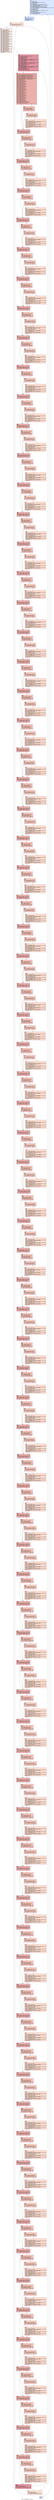 digraph "CFG for '_Z9addEffectPhS_iii' function" {
	label="CFG for '_Z9addEffectPhS_iii' function";

	Node0x6455490 [shape=record,color="#3d50c3ff", style=filled, fillcolor="#abc8fd70",label="{%5:\l  %6 = sdiv i32 %3, %4\l  %7 = add nsw i32 %6, 1\l  %8 = tail call i32 @llvm.amdgcn.workgroup.id.x()\l  %9 = mul i32 %7, %8\l  %10 = add i32 %9, %7\l  %11 = tail call i32 @llvm.smin.i32(i32 %10, i32 %3)\l  %12 = tail call align 4 dereferenceable(64) i8 addrspace(4)*\l... @llvm.amdgcn.dispatch.ptr()\l  %13 = getelementptr i8, i8 addrspace(4)* %12, i64 4\l  %14 = bitcast i8 addrspace(4)* %13 to i16 addrspace(4)*\l  %15 = load i16, i16 addrspace(4)* %14, align 4, !range !4, !invariant.load !5\l  %16 = zext i16 %15 to i32\l  %17 = udiv i32 %2, %16\l  %18 = add nsw i32 %17, 1\l  %19 = tail call i32 @llvm.amdgcn.workitem.id.x(), !range !6\l  %20 = mul i32 %18, %19\l  %21 = add i32 %20, %18\l  %22 = tail call i32 @llvm.smin.i32(i32 %21, i32 %2)\l  %23 = icmp slt i32 %20, %22\l  br i1 %23, label %24, label %66\l|{<s0>T|<s1>F}}"];
	Node0x6455490:s0 -> Node0x6457ab0;
	Node0x6455490:s1 -> Node0x6457b40;
	Node0x6457ab0 [shape=record,color="#3d50c3ff", style=filled, fillcolor="#8fb1fe70",label="{%24:\l24:                                               \l  %25 = icmp slt i32 %9, %11\l  %26 = mul i32 %2, 3\l  %27 = mul i32 %26, %3\l  br label %28\l}"];
	Node0x6457ab0 -> Node0x6457e30;
	Node0x6457e30 [shape=record,color="#3d50c3ff", style=filled, fillcolor="#f7b99e70",label="{%28:\l28:                                               \l  %29 = phi i32 [ %20, %24 ], [ %68, %67 ]\l  br i1 %25, label %30, label %67\l|{<s0>T|<s1>F}}"];
	Node0x6457e30:s0 -> Node0x6458060;
	Node0x6457e30:s1 -> Node0x6457f20;
	Node0x6458060 [shape=record,color="#3d50c3ff", style=filled, fillcolor="#efcebd70",label="{%30:\l30:                                               \l  %31 = add nsw i32 %29, -4\l  %32 = icmp slt i32 %29, 4\l  %33 = icmp sgt i32 %31, %2\l  %34 = select i1 %32, i1 true, i1 %33\l  %35 = add nsw i32 %29, -3\l  %36 = icmp slt i32 %29, 3\l  %37 = icmp sgt i32 %35, %2\l  %38 = select i1 %36, i1 true, i1 %37\l  %39 = add nsw i32 %29, -2\l  %40 = icmp slt i32 %29, 2\l  %41 = icmp sgt i32 %39, %2\l  %42 = select i1 %40, i1 true, i1 %41\l  %43 = add nsw i32 %29, -1\l  %44 = icmp slt i32 %29, 1\l  %45 = icmp sgt i32 %43, %2\l  %46 = select i1 %44, i1 true, i1 %45\l  %47 = icmp slt i32 %29, 0\l  %48 = icmp sgt i32 %29, %2\l  %49 = select i1 %47, i1 true, i1 %48\l  %50 = add nsw i32 %29, 1\l  %51 = icmp slt i32 %29, -1\l  %52 = icmp sge i32 %29, %2\l  %53 = select i1 %51, i1 true, i1 %52\l  %54 = add nsw i32 %29, 2\l  %55 = icmp slt i32 %29, -2\l  %56 = icmp sgt i32 %54, %2\l  %57 = select i1 %55, i1 true, i1 %56\l  %58 = add nsw i32 %29, 3\l  %59 = icmp slt i32 %29, -3\l  %60 = icmp sgt i32 %58, %2\l  %61 = select i1 %59, i1 true, i1 %60\l  %62 = add nsw i32 %29, 4\l  %63 = icmp slt i32 %29, -4\l  %64 = icmp sgt i32 %62, %2\l  %65 = select i1 %63, i1 true, i1 %64\l  br label %70\l}"];
	Node0x6458060 -> Node0x64583d0;
	Node0x6457b40 [shape=record,color="#3d50c3ff", style=filled, fillcolor="#abc8fd70",label="{%66:\l66:                                               \l  ret void\l}"];
	Node0x6457f20 [shape=record,color="#3d50c3ff", style=filled, fillcolor="#f7b99e70",label="{%67:\l67:                                               \l  %68 = add nsw i32 %29, 1\l  %69 = icmp slt i32 %68, %22\l  br i1 %69, label %28, label %66, !llvm.loop !7\l|{<s0>T|<s1>F}}"];
	Node0x6457f20:s0 -> Node0x6457e30;
	Node0x6457f20:s1 -> Node0x6457b40;
	Node0x64583d0 [shape=record,color="#b70d28ff", style=filled, fillcolor="#b70d2870",label="{%70:\l70:                                               \l  %71 = phi i32 [ %1590, %1589 ], [ %9, %30 ]\l  %72 = mul nsw i32 %71, %2\l  %73 = add nsw i32 %72, %29\l  %74 = mul nsw i32 %73, 3\l  %75 = sext i32 %74 to i64\l  %76 = getelementptr inbounds i8, i8 addrspace(1)* %1, i64 %75\l  %77 = load i8, i8 addrspace(1)* %76, align 1, !tbaa !9\l  %78 = zext i8 %77 to i32\l  %79 = add nsw i32 %74, 1\l  %80 = sext i32 %79 to i64\l  %81 = getelementptr inbounds i8, i8 addrspace(1)* %1, i64 %80\l  %82 = load i8, i8 addrspace(1)* %81, align 1, !tbaa !9\l  %83 = zext i8 %82 to i32\l  %84 = add nuw nsw i32 %83, %78\l  %85 = add nsw i32 %74, 2\l  %86 = sext i32 %85 to i64\l  %87 = getelementptr inbounds i8, i8 addrspace(1)* %1, i64 %86\l  %88 = load i8, i8 addrspace(1)* %87, align 1, !tbaa !9\l  %89 = zext i8 %88 to i32\l  %90 = add nuw nsw i32 %84, %89\l  %91 = icmp ult i32 %90, 60\l  br i1 %91, label %92, label %1589\l|{<s0>T|<s1>F}}"];
	Node0x64583d0:s0 -> Node0x645b180;
	Node0x64583d0:s1 -> Node0x64584e0;
	Node0x645b180 [shape=record,color="#3d50c3ff", style=filled, fillcolor="#d24b4070",label="{%92:\l92:                                               \l  %93 = getelementptr inbounds i8, i8 addrspace(1)* %0, i64 %75\l  store i8 %77, i8 addrspace(1)* %93, align 1, !tbaa !9\l  %94 = load i8, i8 addrspace(1)* %81, align 1, !tbaa !9\l  %95 = getelementptr inbounds i8, i8 addrspace(1)* %0, i64 %80\l  store i8 %94, i8 addrspace(1)* %95, align 1, !tbaa !9\l  %96 = load i8, i8 addrspace(1)* %87, align 1, !tbaa !9\l  %97 = getelementptr inbounds i8, i8 addrspace(1)* %0, i64 %86\l  store i8 %96, i8 addrspace(1)* %97, align 1, !tbaa !9\l  %98 = add nsw i32 %71, -4\l  %99 = icmp slt i32 %71, 4\l  %100 = icmp sgt i32 %98, %3\l  %101 = mul nsw i32 %98, %2\l  %102 = add nsw i32 %71, -3\l  %103 = icmp slt i32 %71, 3\l  %104 = icmp sgt i32 %102, %3\l  %105 = mul nsw i32 %102, %2\l  %106 = add nsw i32 %71, -2\l  %107 = icmp slt i32 %71, 2\l  %108 = icmp sgt i32 %106, %3\l  %109 = mul nsw i32 %106, %2\l  %110 = add nsw i32 %71, -1\l  %111 = icmp slt i32 %71, 1\l  %112 = icmp sgt i32 %110, %3\l  %113 = mul nsw i32 %110, %2\l  %114 = icmp slt i32 %71, 0\l  %115 = icmp sgt i32 %71, %3\l  %116 = icmp slt i32 %71, -1\l  %117 = icmp sge i32 %71, %3\l  %118 = add nsw i32 %71, 1\l  %119 = mul nsw i32 %118, %2\l  %120 = add nsw i32 %71, 2\l  %121 = icmp slt i32 %71, -2\l  %122 = icmp sgt i32 %120, %3\l  %123 = mul nsw i32 %120, %2\l  %124 = add nsw i32 %71, 3\l  %125 = icmp slt i32 %71, -3\l  %126 = icmp sgt i32 %124, %3\l  %127 = mul nsw i32 %124, %2\l  %128 = add nsw i32 %71, 4\l  %129 = icmp slt i32 %71, -4\l  %130 = icmp sgt i32 %128, %3\l  %131 = mul nsw i32 %128, %2\l  %132 = select i1 %34, i1 true, i1 %99\l  %133 = select i1 %132, i1 true, i1 %100\l  br i1 %133, label %149, label %134\l|{<s0>T|<s1>F}}"];
	Node0x645b180:s0 -> Node0x6459b70;
	Node0x645b180:s1 -> Node0x6459bc0;
	Node0x6459bc0 [shape=record,color="#3d50c3ff", style=filled, fillcolor="#e97a5f70",label="{%134:\l134:                                              \l  %135 = add nsw i32 %101, %31\l  %136 = mul nsw i32 %135, 3\l  %137 = icmp slt i32 %135, 0\l  br i1 %137, label %149, label %138\l|{<s0>T|<s1>F}}"];
	Node0x6459bc0:s0 -> Node0x6459b70;
	Node0x6459bc0:s1 -> Node0x645d340;
	Node0x645d340 [shape=record,color="#3d50c3ff", style=filled, fillcolor="#f2907270",label="{%138:\l138:                                              \l  %139 = add nuw nsw i32 %136, 2\l  %140 = icmp sgt i32 %139, %27\l  br i1 %140, label %149, label %141\l|{<s0>T|<s1>F}}"];
	Node0x645d340:s0 -> Node0x6459b70;
	Node0x645d340:s1 -> Node0x645d560;
	Node0x645d560 [shape=record,color="#3d50c3ff", style=filled, fillcolor="#f7af9170",label="{%141:\l141:                                              \l  %142 = zext i32 %136 to i64\l  %143 = getelementptr inbounds i8, i8 addrspace(1)* %0, i64 %142\l  store i8 0, i8 addrspace(1)* %143, align 1, !tbaa !9\l  %144 = add nuw nsw i32 %136, 1\l  %145 = zext i32 %144 to i64\l  %146 = getelementptr inbounds i8, i8 addrspace(1)* %0, i64 %145\l  store i8 0, i8 addrspace(1)* %146, align 1, !tbaa !9\l  %147 = zext i32 %139 to i64\l  %148 = getelementptr inbounds i8, i8 addrspace(1)* %0, i64 %147\l  store i8 0, i8 addrspace(1)* %148, align 1, !tbaa !9\l  br label %149\l}"];
	Node0x645d560 -> Node0x6459b70;
	Node0x6459b70 [shape=record,color="#3d50c3ff", style=filled, fillcolor="#d24b4070",label="{%149:\l149:                                              \l  %150 = select i1 %34, i1 true, i1 %103\l  %151 = select i1 %150, i1 true, i1 %104\l  br i1 %151, label %167, label %152\l|{<s0>T|<s1>F}}"];
	Node0x6459b70:s0 -> Node0x645ddd0;
	Node0x6459b70:s1 -> Node0x645de20;
	Node0x645de20 [shape=record,color="#3d50c3ff", style=filled, fillcolor="#e97a5f70",label="{%152:\l152:                                              \l  %153 = add nsw i32 %105, %31\l  %154 = mul nsw i32 %153, 3\l  %155 = icmp slt i32 %153, 0\l  br i1 %155, label %167, label %156\l|{<s0>T|<s1>F}}"];
	Node0x645de20:s0 -> Node0x645ddd0;
	Node0x645de20:s1 -> Node0x645e0d0;
	Node0x645e0d0 [shape=record,color="#3d50c3ff", style=filled, fillcolor="#f2907270",label="{%156:\l156:                                              \l  %157 = add nuw nsw i32 %154, 2\l  %158 = icmp sgt i32 %157, %27\l  br i1 %158, label %167, label %159\l|{<s0>T|<s1>F}}"];
	Node0x645e0d0:s0 -> Node0x645ddd0;
	Node0x645e0d0:s1 -> Node0x645e2f0;
	Node0x645e2f0 [shape=record,color="#3d50c3ff", style=filled, fillcolor="#f7af9170",label="{%159:\l159:                                              \l  %160 = zext i32 %154 to i64\l  %161 = getelementptr inbounds i8, i8 addrspace(1)* %0, i64 %160\l  store i8 0, i8 addrspace(1)* %161, align 1, !tbaa !9\l  %162 = add nuw nsw i32 %154, 1\l  %163 = zext i32 %162 to i64\l  %164 = getelementptr inbounds i8, i8 addrspace(1)* %0, i64 %163\l  store i8 0, i8 addrspace(1)* %164, align 1, !tbaa !9\l  %165 = zext i32 %157 to i64\l  %166 = getelementptr inbounds i8, i8 addrspace(1)* %0, i64 %165\l  store i8 0, i8 addrspace(1)* %166, align 1, !tbaa !9\l  br label %167\l}"];
	Node0x645e2f0 -> Node0x645ddd0;
	Node0x645ddd0 [shape=record,color="#3d50c3ff", style=filled, fillcolor="#d24b4070",label="{%167:\l167:                                              \l  %168 = select i1 %34, i1 true, i1 %107\l  %169 = select i1 %168, i1 true, i1 %108\l  br i1 %169, label %185, label %170\l|{<s0>T|<s1>F}}"];
	Node0x645ddd0:s0 -> Node0x645eb30;
	Node0x645ddd0:s1 -> Node0x645eb80;
	Node0x645eb80 [shape=record,color="#3d50c3ff", style=filled, fillcolor="#e97a5f70",label="{%170:\l170:                                              \l  %171 = add nsw i32 %109, %31\l  %172 = mul nsw i32 %171, 3\l  %173 = icmp slt i32 %171, 0\l  br i1 %173, label %185, label %174\l|{<s0>T|<s1>F}}"];
	Node0x645eb80:s0 -> Node0x645eb30;
	Node0x645eb80:s1 -> Node0x645ee30;
	Node0x645ee30 [shape=record,color="#3d50c3ff", style=filled, fillcolor="#f2907270",label="{%174:\l174:                                              \l  %175 = add nuw nsw i32 %172, 2\l  %176 = icmp sgt i32 %175, %27\l  br i1 %176, label %185, label %177\l|{<s0>T|<s1>F}}"];
	Node0x645ee30:s0 -> Node0x645eb30;
	Node0x645ee30:s1 -> Node0x645f050;
	Node0x645f050 [shape=record,color="#3d50c3ff", style=filled, fillcolor="#f7af9170",label="{%177:\l177:                                              \l  %178 = zext i32 %172 to i64\l  %179 = getelementptr inbounds i8, i8 addrspace(1)* %0, i64 %178\l  store i8 0, i8 addrspace(1)* %179, align 1, !tbaa !9\l  %180 = add nuw nsw i32 %172, 1\l  %181 = zext i32 %180 to i64\l  %182 = getelementptr inbounds i8, i8 addrspace(1)* %0, i64 %181\l  store i8 0, i8 addrspace(1)* %182, align 1, !tbaa !9\l  %183 = zext i32 %175 to i64\l  %184 = getelementptr inbounds i8, i8 addrspace(1)* %0, i64 %183\l  store i8 0, i8 addrspace(1)* %184, align 1, !tbaa !9\l  br label %185\l}"];
	Node0x645f050 -> Node0x645eb30;
	Node0x645eb30 [shape=record,color="#3d50c3ff", style=filled, fillcolor="#d24b4070",label="{%185:\l185:                                              \l  %186 = select i1 %34, i1 true, i1 %111\l  %187 = select i1 %186, i1 true, i1 %112\l  br i1 %187, label %203, label %188\l|{<s0>T|<s1>F}}"];
	Node0x645eb30:s0 -> Node0x645f890;
	Node0x645eb30:s1 -> Node0x645f8e0;
	Node0x645f8e0 [shape=record,color="#3d50c3ff", style=filled, fillcolor="#e97a5f70",label="{%188:\l188:                                              \l  %189 = add nsw i32 %113, %31\l  %190 = mul nsw i32 %189, 3\l  %191 = icmp slt i32 %189, 0\l  br i1 %191, label %203, label %192\l|{<s0>T|<s1>F}}"];
	Node0x645f8e0:s0 -> Node0x645f890;
	Node0x645f8e0:s1 -> Node0x645fb90;
	Node0x645fb90 [shape=record,color="#3d50c3ff", style=filled, fillcolor="#f2907270",label="{%192:\l192:                                              \l  %193 = add nuw nsw i32 %190, 2\l  %194 = icmp sgt i32 %193, %27\l  br i1 %194, label %203, label %195\l|{<s0>T|<s1>F}}"];
	Node0x645fb90:s0 -> Node0x645f890;
	Node0x645fb90:s1 -> Node0x645fdb0;
	Node0x645fdb0 [shape=record,color="#3d50c3ff", style=filled, fillcolor="#f7af9170",label="{%195:\l195:                                              \l  %196 = zext i32 %190 to i64\l  %197 = getelementptr inbounds i8, i8 addrspace(1)* %0, i64 %196\l  store i8 0, i8 addrspace(1)* %197, align 1, !tbaa !9\l  %198 = add nuw nsw i32 %190, 1\l  %199 = zext i32 %198 to i64\l  %200 = getelementptr inbounds i8, i8 addrspace(1)* %0, i64 %199\l  store i8 0, i8 addrspace(1)* %200, align 1, !tbaa !9\l  %201 = zext i32 %193 to i64\l  %202 = getelementptr inbounds i8, i8 addrspace(1)* %0, i64 %201\l  store i8 0, i8 addrspace(1)* %202, align 1, !tbaa !9\l  br label %203\l}"];
	Node0x645fdb0 -> Node0x645f890;
	Node0x645f890 [shape=record,color="#3d50c3ff", style=filled, fillcolor="#d24b4070",label="{%203:\l203:                                              \l  %204 = select i1 %34, i1 true, i1 %114\l  %205 = select i1 %204, i1 true, i1 %115\l  br i1 %205, label %221, label %206\l|{<s0>T|<s1>F}}"];
	Node0x645f890:s0 -> Node0x64605f0;
	Node0x645f890:s1 -> Node0x6460640;
	Node0x6460640 [shape=record,color="#3d50c3ff", style=filled, fillcolor="#e97a5f70",label="{%206:\l206:                                              \l  %207 = add nsw i32 %72, %31\l  %208 = mul nsw i32 %207, 3\l  %209 = icmp slt i32 %207, 0\l  br i1 %209, label %221, label %210\l|{<s0>T|<s1>F}}"];
	Node0x6460640:s0 -> Node0x64605f0;
	Node0x6460640:s1 -> Node0x64608f0;
	Node0x64608f0 [shape=record,color="#3d50c3ff", style=filled, fillcolor="#f2907270",label="{%210:\l210:                                              \l  %211 = add nuw nsw i32 %208, 2\l  %212 = icmp sgt i32 %211, %27\l  br i1 %212, label %221, label %213\l|{<s0>T|<s1>F}}"];
	Node0x64608f0:s0 -> Node0x64605f0;
	Node0x64608f0:s1 -> Node0x6460b10;
	Node0x6460b10 [shape=record,color="#3d50c3ff", style=filled, fillcolor="#f7af9170",label="{%213:\l213:                                              \l  %214 = zext i32 %208 to i64\l  %215 = getelementptr inbounds i8, i8 addrspace(1)* %0, i64 %214\l  store i8 0, i8 addrspace(1)* %215, align 1, !tbaa !9\l  %216 = add nuw nsw i32 %208, 1\l  %217 = zext i32 %216 to i64\l  %218 = getelementptr inbounds i8, i8 addrspace(1)* %0, i64 %217\l  store i8 0, i8 addrspace(1)* %218, align 1, !tbaa !9\l  %219 = zext i32 %211 to i64\l  %220 = getelementptr inbounds i8, i8 addrspace(1)* %0, i64 %219\l  store i8 0, i8 addrspace(1)* %220, align 1, !tbaa !9\l  br label %221\l}"];
	Node0x6460b10 -> Node0x64605f0;
	Node0x64605f0 [shape=record,color="#3d50c3ff", style=filled, fillcolor="#d24b4070",label="{%221:\l221:                                              \l  %222 = select i1 %34, i1 true, i1 %116\l  %223 = select i1 %222, i1 true, i1 %117\l  br i1 %223, label %239, label %224\l|{<s0>T|<s1>F}}"];
	Node0x64605f0:s0 -> Node0x6461350;
	Node0x64605f0:s1 -> Node0x64613a0;
	Node0x64613a0 [shape=record,color="#3d50c3ff", style=filled, fillcolor="#e97a5f70",label="{%224:\l224:                                              \l  %225 = add nsw i32 %119, %31\l  %226 = mul nsw i32 %225, 3\l  %227 = icmp slt i32 %225, 0\l  br i1 %227, label %239, label %228\l|{<s0>T|<s1>F}}"];
	Node0x64613a0:s0 -> Node0x6461350;
	Node0x64613a0:s1 -> Node0x6461650;
	Node0x6461650 [shape=record,color="#3d50c3ff", style=filled, fillcolor="#f2907270",label="{%228:\l228:                                              \l  %229 = add nuw nsw i32 %226, 2\l  %230 = icmp sgt i32 %229, %27\l  br i1 %230, label %239, label %231\l|{<s0>T|<s1>F}}"];
	Node0x6461650:s0 -> Node0x6461350;
	Node0x6461650:s1 -> Node0x6461870;
	Node0x6461870 [shape=record,color="#3d50c3ff", style=filled, fillcolor="#f7af9170",label="{%231:\l231:                                              \l  %232 = zext i32 %226 to i64\l  %233 = getelementptr inbounds i8, i8 addrspace(1)* %0, i64 %232\l  store i8 0, i8 addrspace(1)* %233, align 1, !tbaa !9\l  %234 = add nuw nsw i32 %226, 1\l  %235 = zext i32 %234 to i64\l  %236 = getelementptr inbounds i8, i8 addrspace(1)* %0, i64 %235\l  store i8 0, i8 addrspace(1)* %236, align 1, !tbaa !9\l  %237 = zext i32 %229 to i64\l  %238 = getelementptr inbounds i8, i8 addrspace(1)* %0, i64 %237\l  store i8 0, i8 addrspace(1)* %238, align 1, !tbaa !9\l  br label %239\l}"];
	Node0x6461870 -> Node0x6461350;
	Node0x6461350 [shape=record,color="#3d50c3ff", style=filled, fillcolor="#d24b4070",label="{%239:\l239:                                              \l  %240 = select i1 %34, i1 true, i1 %121\l  %241 = select i1 %240, i1 true, i1 %122\l  br i1 %241, label %257, label %242\l|{<s0>T|<s1>F}}"];
	Node0x6461350:s0 -> Node0x64620b0;
	Node0x6461350:s1 -> Node0x6462100;
	Node0x6462100 [shape=record,color="#3d50c3ff", style=filled, fillcolor="#e97a5f70",label="{%242:\l242:                                              \l  %243 = add nsw i32 %123, %31\l  %244 = mul nsw i32 %243, 3\l  %245 = icmp slt i32 %243, 0\l  br i1 %245, label %257, label %246\l|{<s0>T|<s1>F}}"];
	Node0x6462100:s0 -> Node0x64620b0;
	Node0x6462100:s1 -> Node0x64623b0;
	Node0x64623b0 [shape=record,color="#3d50c3ff", style=filled, fillcolor="#f2907270",label="{%246:\l246:                                              \l  %247 = add nuw nsw i32 %244, 2\l  %248 = icmp sgt i32 %247, %27\l  br i1 %248, label %257, label %249\l|{<s0>T|<s1>F}}"];
	Node0x64623b0:s0 -> Node0x64620b0;
	Node0x64623b0:s1 -> Node0x64625d0;
	Node0x64625d0 [shape=record,color="#3d50c3ff", style=filled, fillcolor="#f7af9170",label="{%249:\l249:                                              \l  %250 = zext i32 %244 to i64\l  %251 = getelementptr inbounds i8, i8 addrspace(1)* %0, i64 %250\l  store i8 0, i8 addrspace(1)* %251, align 1, !tbaa !9\l  %252 = add nuw nsw i32 %244, 1\l  %253 = zext i32 %252 to i64\l  %254 = getelementptr inbounds i8, i8 addrspace(1)* %0, i64 %253\l  store i8 0, i8 addrspace(1)* %254, align 1, !tbaa !9\l  %255 = zext i32 %247 to i64\l  %256 = getelementptr inbounds i8, i8 addrspace(1)* %0, i64 %255\l  store i8 0, i8 addrspace(1)* %256, align 1, !tbaa !9\l  br label %257\l}"];
	Node0x64625d0 -> Node0x64620b0;
	Node0x64620b0 [shape=record,color="#3d50c3ff", style=filled, fillcolor="#d24b4070",label="{%257:\l257:                                              \l  %258 = select i1 %34, i1 true, i1 %125\l  %259 = select i1 %258, i1 true, i1 %126\l  br i1 %259, label %275, label %260\l|{<s0>T|<s1>F}}"];
	Node0x64620b0:s0 -> Node0x645cb30;
	Node0x64620b0:s1 -> Node0x645cb80;
	Node0x645cb80 [shape=record,color="#3d50c3ff", style=filled, fillcolor="#e97a5f70",label="{%260:\l260:                                              \l  %261 = add nsw i32 %127, %31\l  %262 = mul nsw i32 %261, 3\l  %263 = icmp slt i32 %261, 0\l  br i1 %263, label %275, label %264\l|{<s0>T|<s1>F}}"];
	Node0x645cb80:s0 -> Node0x645cb30;
	Node0x645cb80:s1 -> Node0x645ce70;
	Node0x645ce70 [shape=record,color="#3d50c3ff", style=filled, fillcolor="#f2907270",label="{%264:\l264:                                              \l  %265 = add nuw nsw i32 %262, 2\l  %266 = icmp sgt i32 %265, %27\l  br i1 %266, label %275, label %267\l|{<s0>T|<s1>F}}"];
	Node0x645ce70:s0 -> Node0x645cb30;
	Node0x645ce70:s1 -> Node0x645d090;
	Node0x645d090 [shape=record,color="#3d50c3ff", style=filled, fillcolor="#f7af9170",label="{%267:\l267:                                              \l  %268 = zext i32 %262 to i64\l  %269 = getelementptr inbounds i8, i8 addrspace(1)* %0, i64 %268\l  store i8 0, i8 addrspace(1)* %269, align 1, !tbaa !9\l  %270 = add nuw nsw i32 %262, 1\l  %271 = zext i32 %270 to i64\l  %272 = getelementptr inbounds i8, i8 addrspace(1)* %0, i64 %271\l  store i8 0, i8 addrspace(1)* %272, align 1, !tbaa !9\l  %273 = zext i32 %265 to i64\l  %274 = getelementptr inbounds i8, i8 addrspace(1)* %0, i64 %273\l  store i8 0, i8 addrspace(1)* %274, align 1, !tbaa !9\l  br label %275\l}"];
	Node0x645d090 -> Node0x645cb30;
	Node0x645cb30 [shape=record,color="#3d50c3ff", style=filled, fillcolor="#d24b4070",label="{%275:\l275:                                              \l  %276 = select i1 %34, i1 true, i1 %129\l  %277 = select i1 %276, i1 true, i1 %130\l  br i1 %277, label %293, label %278\l|{<s0>T|<s1>F}}"];
	Node0x645cb30:s0 -> Node0x6459c10;
	Node0x645cb30:s1 -> Node0x64643b0;
	Node0x64643b0 [shape=record,color="#3d50c3ff", style=filled, fillcolor="#e97a5f70",label="{%278:\l278:                                              \l  %279 = add nsw i32 %131, %31\l  %280 = mul nsw i32 %279, 3\l  %281 = icmp slt i32 %279, 0\l  br i1 %281, label %293, label %282\l|{<s0>T|<s1>F}}"];
	Node0x64643b0:s0 -> Node0x6459c10;
	Node0x64643b0:s1 -> Node0x6464660;
	Node0x6464660 [shape=record,color="#3d50c3ff", style=filled, fillcolor="#f2907270",label="{%282:\l282:                                              \l  %283 = add nuw nsw i32 %280, 2\l  %284 = icmp sgt i32 %283, %27\l  br i1 %284, label %293, label %285\l|{<s0>T|<s1>F}}"];
	Node0x6464660:s0 -> Node0x6459c10;
	Node0x6464660:s1 -> Node0x6464880;
	Node0x6464880 [shape=record,color="#3d50c3ff", style=filled, fillcolor="#f7af9170",label="{%285:\l285:                                              \l  %286 = zext i32 %280 to i64\l  %287 = getelementptr inbounds i8, i8 addrspace(1)* %0, i64 %286\l  store i8 0, i8 addrspace(1)* %287, align 1, !tbaa !9\l  %288 = add nuw nsw i32 %280, 1\l  %289 = zext i32 %288 to i64\l  %290 = getelementptr inbounds i8, i8 addrspace(1)* %0, i64 %289\l  store i8 0, i8 addrspace(1)* %290, align 1, !tbaa !9\l  %291 = zext i32 %283 to i64\l  %292 = getelementptr inbounds i8, i8 addrspace(1)* %0, i64 %291\l  store i8 0, i8 addrspace(1)* %292, align 1, !tbaa !9\l  br label %293\l}"];
	Node0x6464880 -> Node0x6459c10;
	Node0x6459c10 [shape=record,color="#3d50c3ff", style=filled, fillcolor="#d24b4070",label="{%293:\l293:                                              \l  %294 = select i1 %38, i1 true, i1 %99\l  %295 = select i1 %294, i1 true, i1 %100\l  br i1 %295, label %311, label %296\l|{<s0>T|<s1>F}}"];
	Node0x6459c10:s0 -> Node0x64650c0;
	Node0x6459c10:s1 -> Node0x6465110;
	Node0x6465110 [shape=record,color="#3d50c3ff", style=filled, fillcolor="#e97a5f70",label="{%296:\l296:                                              \l  %297 = add nsw i32 %101, %35\l  %298 = mul nsw i32 %297, 3\l  %299 = icmp slt i32 %297, 0\l  br i1 %299, label %311, label %300\l|{<s0>T|<s1>F}}"];
	Node0x6465110:s0 -> Node0x64650c0;
	Node0x6465110:s1 -> Node0x64653c0;
	Node0x64653c0 [shape=record,color="#3d50c3ff", style=filled, fillcolor="#f2907270",label="{%300:\l300:                                              \l  %301 = add nuw nsw i32 %298, 2\l  %302 = icmp sgt i32 %301, %27\l  br i1 %302, label %311, label %303\l|{<s0>T|<s1>F}}"];
	Node0x64653c0:s0 -> Node0x64650c0;
	Node0x64653c0:s1 -> Node0x64655e0;
	Node0x64655e0 [shape=record,color="#3d50c3ff", style=filled, fillcolor="#f7af9170",label="{%303:\l303:                                              \l  %304 = zext i32 %298 to i64\l  %305 = getelementptr inbounds i8, i8 addrspace(1)* %0, i64 %304\l  store i8 0, i8 addrspace(1)* %305, align 1, !tbaa !9\l  %306 = add nuw nsw i32 %298, 1\l  %307 = zext i32 %306 to i64\l  %308 = getelementptr inbounds i8, i8 addrspace(1)* %0, i64 %307\l  store i8 0, i8 addrspace(1)* %308, align 1, !tbaa !9\l  %309 = zext i32 %301 to i64\l  %310 = getelementptr inbounds i8, i8 addrspace(1)* %0, i64 %309\l  store i8 0, i8 addrspace(1)* %310, align 1, !tbaa !9\l  br label %311\l}"];
	Node0x64655e0 -> Node0x64650c0;
	Node0x64650c0 [shape=record,color="#3d50c3ff", style=filled, fillcolor="#d24b4070",label="{%311:\l311:                                              \l  %312 = select i1 %38, i1 true, i1 %103\l  %313 = select i1 %312, i1 true, i1 %104\l  br i1 %313, label %329, label %314\l|{<s0>T|<s1>F}}"];
	Node0x64650c0:s0 -> Node0x6465e20;
	Node0x64650c0:s1 -> Node0x6465e70;
	Node0x6465e70 [shape=record,color="#3d50c3ff", style=filled, fillcolor="#e97a5f70",label="{%314:\l314:                                              \l  %315 = add nsw i32 %105, %35\l  %316 = mul nsw i32 %315, 3\l  %317 = icmp slt i32 %315, 0\l  br i1 %317, label %329, label %318\l|{<s0>T|<s1>F}}"];
	Node0x6465e70:s0 -> Node0x6465e20;
	Node0x6465e70:s1 -> Node0x6466120;
	Node0x6466120 [shape=record,color="#3d50c3ff", style=filled, fillcolor="#f2907270",label="{%318:\l318:                                              \l  %319 = add nuw nsw i32 %316, 2\l  %320 = icmp sgt i32 %319, %27\l  br i1 %320, label %329, label %321\l|{<s0>T|<s1>F}}"];
	Node0x6466120:s0 -> Node0x6465e20;
	Node0x6466120:s1 -> Node0x6466340;
	Node0x6466340 [shape=record,color="#3d50c3ff", style=filled, fillcolor="#f7af9170",label="{%321:\l321:                                              \l  %322 = zext i32 %316 to i64\l  %323 = getelementptr inbounds i8, i8 addrspace(1)* %0, i64 %322\l  store i8 0, i8 addrspace(1)* %323, align 1, !tbaa !9\l  %324 = add nuw nsw i32 %316, 1\l  %325 = zext i32 %324 to i64\l  %326 = getelementptr inbounds i8, i8 addrspace(1)* %0, i64 %325\l  store i8 0, i8 addrspace(1)* %326, align 1, !tbaa !9\l  %327 = zext i32 %319 to i64\l  %328 = getelementptr inbounds i8, i8 addrspace(1)* %0, i64 %327\l  store i8 0, i8 addrspace(1)* %328, align 1, !tbaa !9\l  br label %329\l}"];
	Node0x6466340 -> Node0x6465e20;
	Node0x6465e20 [shape=record,color="#3d50c3ff", style=filled, fillcolor="#d24b4070",label="{%329:\l329:                                              \l  %330 = select i1 %38, i1 true, i1 %107\l  %331 = select i1 %330, i1 true, i1 %108\l  br i1 %331, label %347, label %332\l|{<s0>T|<s1>F}}"];
	Node0x6465e20:s0 -> Node0x6466b80;
	Node0x6465e20:s1 -> Node0x6466bd0;
	Node0x6466bd0 [shape=record,color="#3d50c3ff", style=filled, fillcolor="#e97a5f70",label="{%332:\l332:                                              \l  %333 = add nsw i32 %109, %35\l  %334 = mul nsw i32 %333, 3\l  %335 = icmp slt i32 %333, 0\l  br i1 %335, label %347, label %336\l|{<s0>T|<s1>F}}"];
	Node0x6466bd0:s0 -> Node0x6466b80;
	Node0x6466bd0:s1 -> Node0x6466e80;
	Node0x6466e80 [shape=record,color="#3d50c3ff", style=filled, fillcolor="#f2907270",label="{%336:\l336:                                              \l  %337 = add nuw nsw i32 %334, 2\l  %338 = icmp sgt i32 %337, %27\l  br i1 %338, label %347, label %339\l|{<s0>T|<s1>F}}"];
	Node0x6466e80:s0 -> Node0x6466b80;
	Node0x6466e80:s1 -> Node0x64670a0;
	Node0x64670a0 [shape=record,color="#3d50c3ff", style=filled, fillcolor="#f7af9170",label="{%339:\l339:                                              \l  %340 = zext i32 %334 to i64\l  %341 = getelementptr inbounds i8, i8 addrspace(1)* %0, i64 %340\l  store i8 0, i8 addrspace(1)* %341, align 1, !tbaa !9\l  %342 = add nuw nsw i32 %334, 1\l  %343 = zext i32 %342 to i64\l  %344 = getelementptr inbounds i8, i8 addrspace(1)* %0, i64 %343\l  store i8 0, i8 addrspace(1)* %344, align 1, !tbaa !9\l  %345 = zext i32 %337 to i64\l  %346 = getelementptr inbounds i8, i8 addrspace(1)* %0, i64 %345\l  store i8 0, i8 addrspace(1)* %346, align 1, !tbaa !9\l  br label %347\l}"];
	Node0x64670a0 -> Node0x6466b80;
	Node0x6466b80 [shape=record,color="#3d50c3ff", style=filled, fillcolor="#d24b4070",label="{%347:\l347:                                              \l  %348 = select i1 %38, i1 true, i1 %111\l  %349 = select i1 %348, i1 true, i1 %112\l  br i1 %349, label %365, label %350\l|{<s0>T|<s1>F}}"];
	Node0x6466b80:s0 -> Node0x64678e0;
	Node0x6466b80:s1 -> Node0x6467930;
	Node0x6467930 [shape=record,color="#3d50c3ff", style=filled, fillcolor="#e97a5f70",label="{%350:\l350:                                              \l  %351 = add nsw i32 %113, %35\l  %352 = mul nsw i32 %351, 3\l  %353 = icmp slt i32 %351, 0\l  br i1 %353, label %365, label %354\l|{<s0>T|<s1>F}}"];
	Node0x6467930:s0 -> Node0x64678e0;
	Node0x6467930:s1 -> Node0x6467be0;
	Node0x6467be0 [shape=record,color="#3d50c3ff", style=filled, fillcolor="#f2907270",label="{%354:\l354:                                              \l  %355 = add nuw nsw i32 %352, 2\l  %356 = icmp sgt i32 %355, %27\l  br i1 %356, label %365, label %357\l|{<s0>T|<s1>F}}"];
	Node0x6467be0:s0 -> Node0x64678e0;
	Node0x6467be0:s1 -> Node0x6467e00;
	Node0x6467e00 [shape=record,color="#3d50c3ff", style=filled, fillcolor="#f7af9170",label="{%357:\l357:                                              \l  %358 = zext i32 %352 to i64\l  %359 = getelementptr inbounds i8, i8 addrspace(1)* %0, i64 %358\l  store i8 0, i8 addrspace(1)* %359, align 1, !tbaa !9\l  %360 = add nuw nsw i32 %352, 1\l  %361 = zext i32 %360 to i64\l  %362 = getelementptr inbounds i8, i8 addrspace(1)* %0, i64 %361\l  store i8 0, i8 addrspace(1)* %362, align 1, !tbaa !9\l  %363 = zext i32 %355 to i64\l  %364 = getelementptr inbounds i8, i8 addrspace(1)* %0, i64 %363\l  store i8 0, i8 addrspace(1)* %364, align 1, !tbaa !9\l  br label %365\l}"];
	Node0x6467e00 -> Node0x64678e0;
	Node0x64678e0 [shape=record,color="#3d50c3ff", style=filled, fillcolor="#d24b4070",label="{%365:\l365:                                              \l  %366 = select i1 %38, i1 true, i1 %114\l  %367 = select i1 %366, i1 true, i1 %115\l  br i1 %367, label %383, label %368\l|{<s0>T|<s1>F}}"];
	Node0x64678e0:s0 -> Node0x645ac70;
	Node0x64678e0:s1 -> Node0x64694b0;
	Node0x64694b0 [shape=record,color="#3d50c3ff", style=filled, fillcolor="#e97a5f70",label="{%368:\l368:                                              \l  %369 = add nsw i32 %72, %35\l  %370 = mul nsw i32 %369, 3\l  %371 = icmp slt i32 %369, 0\l  br i1 %371, label %383, label %372\l|{<s0>T|<s1>F}}"];
	Node0x64694b0:s0 -> Node0x645ac70;
	Node0x64694b0:s1 -> Node0x6469760;
	Node0x6469760 [shape=record,color="#3d50c3ff", style=filled, fillcolor="#f2907270",label="{%372:\l372:                                              \l  %373 = add nuw nsw i32 %370, 2\l  %374 = icmp sgt i32 %373, %27\l  br i1 %374, label %383, label %375\l|{<s0>T|<s1>F}}"];
	Node0x6469760:s0 -> Node0x645ac70;
	Node0x6469760:s1 -> Node0x6469980;
	Node0x6469980 [shape=record,color="#3d50c3ff", style=filled, fillcolor="#f7af9170",label="{%375:\l375:                                              \l  %376 = zext i32 %370 to i64\l  %377 = getelementptr inbounds i8, i8 addrspace(1)* %0, i64 %376\l  store i8 0, i8 addrspace(1)* %377, align 1, !tbaa !9\l  %378 = add nuw nsw i32 %370, 1\l  %379 = zext i32 %378 to i64\l  %380 = getelementptr inbounds i8, i8 addrspace(1)* %0, i64 %379\l  store i8 0, i8 addrspace(1)* %380, align 1, !tbaa !9\l  %381 = zext i32 %373 to i64\l  %382 = getelementptr inbounds i8, i8 addrspace(1)* %0, i64 %381\l  store i8 0, i8 addrspace(1)* %382, align 1, !tbaa !9\l  br label %383\l}"];
	Node0x6469980 -> Node0x645ac70;
	Node0x645ac70 [shape=record,color="#3d50c3ff", style=filled, fillcolor="#d24b4070",label="{%383:\l383:                                              \l  %384 = select i1 %38, i1 true, i1 %116\l  %385 = select i1 %384, i1 true, i1 %117\l  br i1 %385, label %401, label %386\l|{<s0>T|<s1>F}}"];
	Node0x645ac70:s0 -> Node0x6456e40;
	Node0x645ac70:s1 -> Node0x6456e90;
	Node0x6456e90 [shape=record,color="#3d50c3ff", style=filled, fillcolor="#e97a5f70",label="{%386:\l386:                                              \l  %387 = add nsw i32 %119, %35\l  %388 = mul nsw i32 %387, 3\l  %389 = icmp slt i32 %387, 0\l  br i1 %389, label %401, label %390\l|{<s0>T|<s1>F}}"];
	Node0x6456e90:s0 -> Node0x6456e40;
	Node0x6456e90:s1 -> Node0x64570b0;
	Node0x64570b0 [shape=record,color="#3d50c3ff", style=filled, fillcolor="#f2907270",label="{%390:\l390:                                              \l  %391 = add nuw nsw i32 %388, 2\l  %392 = icmp sgt i32 %391, %27\l  br i1 %392, label %401, label %393\l|{<s0>T|<s1>F}}"];
	Node0x64570b0:s0 -> Node0x6456e40;
	Node0x64570b0:s1 -> Node0x646a930;
	Node0x646a930 [shape=record,color="#3d50c3ff", style=filled, fillcolor="#f7af9170",label="{%393:\l393:                                              \l  %394 = zext i32 %388 to i64\l  %395 = getelementptr inbounds i8, i8 addrspace(1)* %0, i64 %394\l  store i8 0, i8 addrspace(1)* %395, align 1, !tbaa !9\l  %396 = add nuw nsw i32 %388, 1\l  %397 = zext i32 %396 to i64\l  %398 = getelementptr inbounds i8, i8 addrspace(1)* %0, i64 %397\l  store i8 0, i8 addrspace(1)* %398, align 1, !tbaa !9\l  %399 = zext i32 %391 to i64\l  %400 = getelementptr inbounds i8, i8 addrspace(1)* %0, i64 %399\l  store i8 0, i8 addrspace(1)* %400, align 1, !tbaa !9\l  br label %401\l}"];
	Node0x646a930 -> Node0x6456e40;
	Node0x6456e40 [shape=record,color="#3d50c3ff", style=filled, fillcolor="#d24b4070",label="{%401:\l401:                                              \l  %402 = select i1 %38, i1 true, i1 %121\l  %403 = select i1 %402, i1 true, i1 %122\l  br i1 %403, label %419, label %404\l|{<s0>T|<s1>F}}"];
	Node0x6456e40:s0 -> Node0x646b170;
	Node0x6456e40:s1 -> Node0x646b1c0;
	Node0x646b1c0 [shape=record,color="#3d50c3ff", style=filled, fillcolor="#e97a5f70",label="{%404:\l404:                                              \l  %405 = add nsw i32 %123, %35\l  %406 = mul nsw i32 %405, 3\l  %407 = icmp slt i32 %405, 0\l  br i1 %407, label %419, label %408\l|{<s0>T|<s1>F}}"];
	Node0x646b1c0:s0 -> Node0x646b170;
	Node0x646b1c0:s1 -> Node0x646b470;
	Node0x646b470 [shape=record,color="#3d50c3ff", style=filled, fillcolor="#f2907270",label="{%408:\l408:                                              \l  %409 = add nuw nsw i32 %406, 2\l  %410 = icmp sgt i32 %409, %27\l  br i1 %410, label %419, label %411\l|{<s0>T|<s1>F}}"];
	Node0x646b470:s0 -> Node0x646b170;
	Node0x646b470:s1 -> Node0x646b690;
	Node0x646b690 [shape=record,color="#3d50c3ff", style=filled, fillcolor="#f7af9170",label="{%411:\l411:                                              \l  %412 = zext i32 %406 to i64\l  %413 = getelementptr inbounds i8, i8 addrspace(1)* %0, i64 %412\l  store i8 0, i8 addrspace(1)* %413, align 1, !tbaa !9\l  %414 = add nuw nsw i32 %406, 1\l  %415 = zext i32 %414 to i64\l  %416 = getelementptr inbounds i8, i8 addrspace(1)* %0, i64 %415\l  store i8 0, i8 addrspace(1)* %416, align 1, !tbaa !9\l  %417 = zext i32 %409 to i64\l  %418 = getelementptr inbounds i8, i8 addrspace(1)* %0, i64 %417\l  store i8 0, i8 addrspace(1)* %418, align 1, !tbaa !9\l  br label %419\l}"];
	Node0x646b690 -> Node0x646b170;
	Node0x646b170 [shape=record,color="#3d50c3ff", style=filled, fillcolor="#d24b4070",label="{%419:\l419:                                              \l  %420 = select i1 %38, i1 true, i1 %125\l  %421 = select i1 %420, i1 true, i1 %126\l  br i1 %421, label %437, label %422\l|{<s0>T|<s1>F}}"];
	Node0x646b170:s0 -> Node0x646bed0;
	Node0x646b170:s1 -> Node0x646bf20;
	Node0x646bf20 [shape=record,color="#3d50c3ff", style=filled, fillcolor="#e97a5f70",label="{%422:\l422:                                              \l  %423 = add nsw i32 %127, %35\l  %424 = mul nsw i32 %423, 3\l  %425 = icmp slt i32 %423, 0\l  br i1 %425, label %437, label %426\l|{<s0>T|<s1>F}}"];
	Node0x646bf20:s0 -> Node0x646bed0;
	Node0x646bf20:s1 -> Node0x646c1d0;
	Node0x646c1d0 [shape=record,color="#3d50c3ff", style=filled, fillcolor="#f2907270",label="{%426:\l426:                                              \l  %427 = add nuw nsw i32 %424, 2\l  %428 = icmp sgt i32 %427, %27\l  br i1 %428, label %437, label %429\l|{<s0>T|<s1>F}}"];
	Node0x646c1d0:s0 -> Node0x646bed0;
	Node0x646c1d0:s1 -> Node0x646c3f0;
	Node0x646c3f0 [shape=record,color="#3d50c3ff", style=filled, fillcolor="#f7af9170",label="{%429:\l429:                                              \l  %430 = zext i32 %424 to i64\l  %431 = getelementptr inbounds i8, i8 addrspace(1)* %0, i64 %430\l  store i8 0, i8 addrspace(1)* %431, align 1, !tbaa !9\l  %432 = add nuw nsw i32 %424, 1\l  %433 = zext i32 %432 to i64\l  %434 = getelementptr inbounds i8, i8 addrspace(1)* %0, i64 %433\l  store i8 0, i8 addrspace(1)* %434, align 1, !tbaa !9\l  %435 = zext i32 %427 to i64\l  %436 = getelementptr inbounds i8, i8 addrspace(1)* %0, i64 %435\l  store i8 0, i8 addrspace(1)* %436, align 1, !tbaa !9\l  br label %437\l}"];
	Node0x646c3f0 -> Node0x646bed0;
	Node0x646bed0 [shape=record,color="#3d50c3ff", style=filled, fillcolor="#d24b4070",label="{%437:\l437:                                              \l  %438 = select i1 %38, i1 true, i1 %129\l  %439 = select i1 %438, i1 true, i1 %130\l  br i1 %439, label %455, label %440\l|{<s0>T|<s1>F}}"];
	Node0x646bed0:s0 -> Node0x646cc30;
	Node0x646bed0:s1 -> Node0x646cc80;
	Node0x646cc80 [shape=record,color="#3d50c3ff", style=filled, fillcolor="#e97a5f70",label="{%440:\l440:                                              \l  %441 = add nsw i32 %131, %35\l  %442 = mul nsw i32 %441, 3\l  %443 = icmp slt i32 %441, 0\l  br i1 %443, label %455, label %444\l|{<s0>T|<s1>F}}"];
	Node0x646cc80:s0 -> Node0x646cc30;
	Node0x646cc80:s1 -> Node0x646cf30;
	Node0x646cf30 [shape=record,color="#3d50c3ff", style=filled, fillcolor="#f2907270",label="{%444:\l444:                                              \l  %445 = add nuw nsw i32 %442, 2\l  %446 = icmp sgt i32 %445, %27\l  br i1 %446, label %455, label %447\l|{<s0>T|<s1>F}}"];
	Node0x646cf30:s0 -> Node0x646cc30;
	Node0x646cf30:s1 -> Node0x646d150;
	Node0x646d150 [shape=record,color="#3d50c3ff", style=filled, fillcolor="#f7af9170",label="{%447:\l447:                                              \l  %448 = zext i32 %442 to i64\l  %449 = getelementptr inbounds i8, i8 addrspace(1)* %0, i64 %448\l  store i8 0, i8 addrspace(1)* %449, align 1, !tbaa !9\l  %450 = add nuw nsw i32 %442, 1\l  %451 = zext i32 %450 to i64\l  %452 = getelementptr inbounds i8, i8 addrspace(1)* %0, i64 %451\l  store i8 0, i8 addrspace(1)* %452, align 1, !tbaa !9\l  %453 = zext i32 %445 to i64\l  %454 = getelementptr inbounds i8, i8 addrspace(1)* %0, i64 %453\l  store i8 0, i8 addrspace(1)* %454, align 1, !tbaa !9\l  br label %455\l}"];
	Node0x646d150 -> Node0x646cc30;
	Node0x646cc30 [shape=record,color="#3d50c3ff", style=filled, fillcolor="#d24b4070",label="{%455:\l455:                                              \l  %456 = select i1 %42, i1 true, i1 %99\l  %457 = select i1 %456, i1 true, i1 %100\l  br i1 %457, label %473, label %458\l|{<s0>T|<s1>F}}"];
	Node0x646cc30:s0 -> Node0x646d990;
	Node0x646cc30:s1 -> Node0x646d9e0;
	Node0x646d9e0 [shape=record,color="#3d50c3ff", style=filled, fillcolor="#e97a5f70",label="{%458:\l458:                                              \l  %459 = add nsw i32 %101, %39\l  %460 = mul nsw i32 %459, 3\l  %461 = icmp slt i32 %459, 0\l  br i1 %461, label %473, label %462\l|{<s0>T|<s1>F}}"];
	Node0x646d9e0:s0 -> Node0x646d990;
	Node0x646d9e0:s1 -> Node0x646dc90;
	Node0x646dc90 [shape=record,color="#3d50c3ff", style=filled, fillcolor="#f2907270",label="{%462:\l462:                                              \l  %463 = add nuw nsw i32 %460, 2\l  %464 = icmp sgt i32 %463, %27\l  br i1 %464, label %473, label %465\l|{<s0>T|<s1>F}}"];
	Node0x646dc90:s0 -> Node0x646d990;
	Node0x646dc90:s1 -> Node0x646deb0;
	Node0x646deb0 [shape=record,color="#3d50c3ff", style=filled, fillcolor="#f7af9170",label="{%465:\l465:                                              \l  %466 = zext i32 %460 to i64\l  %467 = getelementptr inbounds i8, i8 addrspace(1)* %0, i64 %466\l  store i8 0, i8 addrspace(1)* %467, align 1, !tbaa !9\l  %468 = add nuw nsw i32 %460, 1\l  %469 = zext i32 %468 to i64\l  %470 = getelementptr inbounds i8, i8 addrspace(1)* %0, i64 %469\l  store i8 0, i8 addrspace(1)* %470, align 1, !tbaa !9\l  %471 = zext i32 %463 to i64\l  %472 = getelementptr inbounds i8, i8 addrspace(1)* %0, i64 %471\l  store i8 0, i8 addrspace(1)* %472, align 1, !tbaa !9\l  br label %473\l}"];
	Node0x646deb0 -> Node0x646d990;
	Node0x646d990 [shape=record,color="#3d50c3ff", style=filled, fillcolor="#d24b4070",label="{%473:\l473:                                              \l  %474 = select i1 %42, i1 true, i1 %103\l  %475 = select i1 %474, i1 true, i1 %104\l  br i1 %475, label %491, label %476\l|{<s0>T|<s1>F}}"];
	Node0x646d990:s0 -> Node0x646eb00;
	Node0x646d990:s1 -> Node0x646eb50;
	Node0x646eb50 [shape=record,color="#3d50c3ff", style=filled, fillcolor="#e97a5f70",label="{%476:\l476:                                              \l  %477 = add nsw i32 %105, %39\l  %478 = mul nsw i32 %477, 3\l  %479 = icmp slt i32 %477, 0\l  br i1 %479, label %491, label %480\l|{<s0>T|<s1>F}}"];
	Node0x646eb50:s0 -> Node0x646eb00;
	Node0x646eb50:s1 -> Node0x646ee00;
	Node0x646ee00 [shape=record,color="#3d50c3ff", style=filled, fillcolor="#f2907270",label="{%480:\l480:                                              \l  %481 = add nuw nsw i32 %478, 2\l  %482 = icmp sgt i32 %481, %27\l  br i1 %482, label %491, label %483\l|{<s0>T|<s1>F}}"];
	Node0x646ee00:s0 -> Node0x646eb00;
	Node0x646ee00:s1 -> Node0x646f020;
	Node0x646f020 [shape=record,color="#3d50c3ff", style=filled, fillcolor="#f7af9170",label="{%483:\l483:                                              \l  %484 = zext i32 %478 to i64\l  %485 = getelementptr inbounds i8, i8 addrspace(1)* %0, i64 %484\l  store i8 0, i8 addrspace(1)* %485, align 1, !tbaa !9\l  %486 = add nuw nsw i32 %478, 1\l  %487 = zext i32 %486 to i64\l  %488 = getelementptr inbounds i8, i8 addrspace(1)* %0, i64 %487\l  store i8 0, i8 addrspace(1)* %488, align 1, !tbaa !9\l  %489 = zext i32 %481 to i64\l  %490 = getelementptr inbounds i8, i8 addrspace(1)* %0, i64 %489\l  store i8 0, i8 addrspace(1)* %490, align 1, !tbaa !9\l  br label %491\l}"];
	Node0x646f020 -> Node0x646eb00;
	Node0x646eb00 [shape=record,color="#3d50c3ff", style=filled, fillcolor="#d24b4070",label="{%491:\l491:                                              \l  %492 = select i1 %42, i1 true, i1 %107\l  %493 = select i1 %492, i1 true, i1 %108\l  br i1 %493, label %509, label %494\l|{<s0>T|<s1>F}}"];
	Node0x646eb00:s0 -> Node0x646f860;
	Node0x646eb00:s1 -> Node0x646f8b0;
	Node0x646f8b0 [shape=record,color="#3d50c3ff", style=filled, fillcolor="#e97a5f70",label="{%494:\l494:                                              \l  %495 = add nsw i32 %109, %39\l  %496 = mul nsw i32 %495, 3\l  %497 = icmp slt i32 %495, 0\l  br i1 %497, label %509, label %498\l|{<s0>T|<s1>F}}"];
	Node0x646f8b0:s0 -> Node0x646f860;
	Node0x646f8b0:s1 -> Node0x646fb60;
	Node0x646fb60 [shape=record,color="#3d50c3ff", style=filled, fillcolor="#f2907270",label="{%498:\l498:                                              \l  %499 = add nuw nsw i32 %496, 2\l  %500 = icmp sgt i32 %499, %27\l  br i1 %500, label %509, label %501\l|{<s0>T|<s1>F}}"];
	Node0x646fb60:s0 -> Node0x646f860;
	Node0x646fb60:s1 -> Node0x646fd80;
	Node0x646fd80 [shape=record,color="#3d50c3ff", style=filled, fillcolor="#f7af9170",label="{%501:\l501:                                              \l  %502 = zext i32 %496 to i64\l  %503 = getelementptr inbounds i8, i8 addrspace(1)* %0, i64 %502\l  store i8 0, i8 addrspace(1)* %503, align 1, !tbaa !9\l  %504 = add nuw nsw i32 %496, 1\l  %505 = zext i32 %504 to i64\l  %506 = getelementptr inbounds i8, i8 addrspace(1)* %0, i64 %505\l  store i8 0, i8 addrspace(1)* %506, align 1, !tbaa !9\l  %507 = zext i32 %499 to i64\l  %508 = getelementptr inbounds i8, i8 addrspace(1)* %0, i64 %507\l  store i8 0, i8 addrspace(1)* %508, align 1, !tbaa !9\l  br label %509\l}"];
	Node0x646fd80 -> Node0x646f860;
	Node0x646f860 [shape=record,color="#3d50c3ff", style=filled, fillcolor="#d24b4070",label="{%509:\l509:                                              \l  %510 = select i1 %42, i1 true, i1 %111\l  %511 = select i1 %510, i1 true, i1 %112\l  br i1 %511, label %527, label %512\l|{<s0>T|<s1>F}}"];
	Node0x646f860:s0 -> Node0x64705c0;
	Node0x646f860:s1 -> Node0x6470610;
	Node0x6470610 [shape=record,color="#3d50c3ff", style=filled, fillcolor="#e97a5f70",label="{%512:\l512:                                              \l  %513 = add nsw i32 %113, %39\l  %514 = mul nsw i32 %513, 3\l  %515 = icmp slt i32 %513, 0\l  br i1 %515, label %527, label %516\l|{<s0>T|<s1>F}}"];
	Node0x6470610:s0 -> Node0x64705c0;
	Node0x6470610:s1 -> Node0x6462d60;
	Node0x6462d60 [shape=record,color="#3d50c3ff", style=filled, fillcolor="#f2907270",label="{%516:\l516:                                              \l  %517 = add nuw nsw i32 %514, 2\l  %518 = icmp sgt i32 %517, %27\l  br i1 %518, label %527, label %519\l|{<s0>T|<s1>F}}"];
	Node0x6462d60:s0 -> Node0x64705c0;
	Node0x6462d60:s1 -> Node0x6462f80;
	Node0x6462f80 [shape=record,color="#3d50c3ff", style=filled, fillcolor="#f7af9170",label="{%519:\l519:                                              \l  %520 = zext i32 %514 to i64\l  %521 = getelementptr inbounds i8, i8 addrspace(1)* %0, i64 %520\l  store i8 0, i8 addrspace(1)* %521, align 1, !tbaa !9\l  %522 = add nuw nsw i32 %514, 1\l  %523 = zext i32 %522 to i64\l  %524 = getelementptr inbounds i8, i8 addrspace(1)* %0, i64 %523\l  store i8 0, i8 addrspace(1)* %524, align 1, !tbaa !9\l  %525 = zext i32 %517 to i64\l  %526 = getelementptr inbounds i8, i8 addrspace(1)* %0, i64 %525\l  store i8 0, i8 addrspace(1)* %526, align 1, !tbaa !9\l  br label %527\l}"];
	Node0x6462f80 -> Node0x64705c0;
	Node0x64705c0 [shape=record,color="#3d50c3ff", style=filled, fillcolor="#d24b4070",label="{%527:\l527:                                              \l  %528 = select i1 %42, i1 true, i1 %114\l  %529 = select i1 %528, i1 true, i1 %115\l  br i1 %529, label %545, label %530\l|{<s0>T|<s1>F}}"];
	Node0x64705c0:s0 -> Node0x64637c0;
	Node0x64705c0:s1 -> Node0x6463810;
	Node0x6463810 [shape=record,color="#3d50c3ff", style=filled, fillcolor="#e97a5f70",label="{%530:\l530:                                              \l  %531 = add nsw i32 %72, %39\l  %532 = mul nsw i32 %531, 3\l  %533 = icmp slt i32 %531, 0\l  br i1 %533, label %545, label %534\l|{<s0>T|<s1>F}}"];
	Node0x6463810:s0 -> Node0x64637c0;
	Node0x6463810:s1 -> Node0x6463ac0;
	Node0x6463ac0 [shape=record,color="#3d50c3ff", style=filled, fillcolor="#f2907270",label="{%534:\l534:                                              \l  %535 = add nuw nsw i32 %532, 2\l  %536 = icmp sgt i32 %535, %27\l  br i1 %536, label %545, label %537\l|{<s0>T|<s1>F}}"];
	Node0x6463ac0:s0 -> Node0x64637c0;
	Node0x6463ac0:s1 -> Node0x6472840;
	Node0x6472840 [shape=record,color="#3d50c3ff", style=filled, fillcolor="#f7af9170",label="{%537:\l537:                                              \l  %538 = zext i32 %532 to i64\l  %539 = getelementptr inbounds i8, i8 addrspace(1)* %0, i64 %538\l  store i8 0, i8 addrspace(1)* %539, align 1, !tbaa !9\l  %540 = add nuw nsw i32 %532, 1\l  %541 = zext i32 %540 to i64\l  %542 = getelementptr inbounds i8, i8 addrspace(1)* %0, i64 %541\l  store i8 0, i8 addrspace(1)* %542, align 1, !tbaa !9\l  %543 = zext i32 %535 to i64\l  %544 = getelementptr inbounds i8, i8 addrspace(1)* %0, i64 %543\l  store i8 0, i8 addrspace(1)* %544, align 1, !tbaa !9\l  br label %545\l}"];
	Node0x6472840 -> Node0x64637c0;
	Node0x64637c0 [shape=record,color="#3d50c3ff", style=filled, fillcolor="#d24b4070",label="{%545:\l545:                                              \l  %546 = select i1 %42, i1 true, i1 %116\l  %547 = select i1 %546, i1 true, i1 %117\l  br i1 %547, label %563, label %548\l|{<s0>T|<s1>F}}"];
	Node0x64637c0:s0 -> Node0x6473080;
	Node0x64637c0:s1 -> Node0x64730d0;
	Node0x64730d0 [shape=record,color="#3d50c3ff", style=filled, fillcolor="#e97a5f70",label="{%548:\l548:                                              \l  %549 = add nsw i32 %119, %39\l  %550 = mul nsw i32 %549, 3\l  %551 = icmp slt i32 %549, 0\l  br i1 %551, label %563, label %552\l|{<s0>T|<s1>F}}"];
	Node0x64730d0:s0 -> Node0x6473080;
	Node0x64730d0:s1 -> Node0x6473380;
	Node0x6473380 [shape=record,color="#3d50c3ff", style=filled, fillcolor="#f2907270",label="{%552:\l552:                                              \l  %553 = add nuw nsw i32 %550, 2\l  %554 = icmp sgt i32 %553, %27\l  br i1 %554, label %563, label %555\l|{<s0>T|<s1>F}}"];
	Node0x6473380:s0 -> Node0x6473080;
	Node0x6473380:s1 -> Node0x64735a0;
	Node0x64735a0 [shape=record,color="#3d50c3ff", style=filled, fillcolor="#f7af9170",label="{%555:\l555:                                              \l  %556 = zext i32 %550 to i64\l  %557 = getelementptr inbounds i8, i8 addrspace(1)* %0, i64 %556\l  store i8 0, i8 addrspace(1)* %557, align 1, !tbaa !9\l  %558 = add nuw nsw i32 %550, 1\l  %559 = zext i32 %558 to i64\l  %560 = getelementptr inbounds i8, i8 addrspace(1)* %0, i64 %559\l  store i8 0, i8 addrspace(1)* %560, align 1, !tbaa !9\l  %561 = zext i32 %553 to i64\l  %562 = getelementptr inbounds i8, i8 addrspace(1)* %0, i64 %561\l  store i8 0, i8 addrspace(1)* %562, align 1, !tbaa !9\l  br label %563\l}"];
	Node0x64735a0 -> Node0x6473080;
	Node0x6473080 [shape=record,color="#3d50c3ff", style=filled, fillcolor="#d24b4070",label="{%563:\l563:                                              \l  %564 = select i1 %42, i1 true, i1 %121\l  %565 = select i1 %564, i1 true, i1 %122\l  br i1 %565, label %581, label %566\l|{<s0>T|<s1>F}}"];
	Node0x6473080:s0 -> Node0x6473de0;
	Node0x6473080:s1 -> Node0x6473e30;
	Node0x6473e30 [shape=record,color="#3d50c3ff", style=filled, fillcolor="#e97a5f70",label="{%566:\l566:                                              \l  %567 = add nsw i32 %123, %39\l  %568 = mul nsw i32 %567, 3\l  %569 = icmp slt i32 %567, 0\l  br i1 %569, label %581, label %570\l|{<s0>T|<s1>F}}"];
	Node0x6473e30:s0 -> Node0x6473de0;
	Node0x6473e30:s1 -> Node0x64740e0;
	Node0x64740e0 [shape=record,color="#3d50c3ff", style=filled, fillcolor="#f2907270",label="{%570:\l570:                                              \l  %571 = add nuw nsw i32 %568, 2\l  %572 = icmp sgt i32 %571, %27\l  br i1 %572, label %581, label %573\l|{<s0>T|<s1>F}}"];
	Node0x64740e0:s0 -> Node0x6473de0;
	Node0x64740e0:s1 -> Node0x6474300;
	Node0x6474300 [shape=record,color="#3d50c3ff", style=filled, fillcolor="#f7af9170",label="{%573:\l573:                                              \l  %574 = zext i32 %568 to i64\l  %575 = getelementptr inbounds i8, i8 addrspace(1)* %0, i64 %574\l  store i8 0, i8 addrspace(1)* %575, align 1, !tbaa !9\l  %576 = add nuw nsw i32 %568, 1\l  %577 = zext i32 %576 to i64\l  %578 = getelementptr inbounds i8, i8 addrspace(1)* %0, i64 %577\l  store i8 0, i8 addrspace(1)* %578, align 1, !tbaa !9\l  %579 = zext i32 %571 to i64\l  %580 = getelementptr inbounds i8, i8 addrspace(1)* %0, i64 %579\l  store i8 0, i8 addrspace(1)* %580, align 1, !tbaa !9\l  br label %581\l}"];
	Node0x6474300 -> Node0x6473de0;
	Node0x6473de0 [shape=record,color="#3d50c3ff", style=filled, fillcolor="#d24b4070",label="{%581:\l581:                                              \l  %582 = select i1 %42, i1 true, i1 %125\l  %583 = select i1 %582, i1 true, i1 %126\l  br i1 %583, label %599, label %584\l|{<s0>T|<s1>F}}"];
	Node0x6473de0:s0 -> Node0x6474b40;
	Node0x6473de0:s1 -> Node0x6474b90;
	Node0x6474b90 [shape=record,color="#3d50c3ff", style=filled, fillcolor="#e97a5f70",label="{%584:\l584:                                              \l  %585 = add nsw i32 %127, %39\l  %586 = mul nsw i32 %585, 3\l  %587 = icmp slt i32 %585, 0\l  br i1 %587, label %599, label %588\l|{<s0>T|<s1>F}}"];
	Node0x6474b90:s0 -> Node0x6474b40;
	Node0x6474b90:s1 -> Node0x6474e40;
	Node0x6474e40 [shape=record,color="#3d50c3ff", style=filled, fillcolor="#f2907270",label="{%588:\l588:                                              \l  %589 = add nuw nsw i32 %586, 2\l  %590 = icmp sgt i32 %589, %27\l  br i1 %590, label %599, label %591\l|{<s0>T|<s1>F}}"];
	Node0x6474e40:s0 -> Node0x6474b40;
	Node0x6474e40:s1 -> Node0x6475060;
	Node0x6475060 [shape=record,color="#3d50c3ff", style=filled, fillcolor="#f7af9170",label="{%591:\l591:                                              \l  %592 = zext i32 %586 to i64\l  %593 = getelementptr inbounds i8, i8 addrspace(1)* %0, i64 %592\l  store i8 0, i8 addrspace(1)* %593, align 1, !tbaa !9\l  %594 = add nuw nsw i32 %586, 1\l  %595 = zext i32 %594 to i64\l  %596 = getelementptr inbounds i8, i8 addrspace(1)* %0, i64 %595\l  store i8 0, i8 addrspace(1)* %596, align 1, !tbaa !9\l  %597 = zext i32 %589 to i64\l  %598 = getelementptr inbounds i8, i8 addrspace(1)* %0, i64 %597\l  store i8 0, i8 addrspace(1)* %598, align 1, !tbaa !9\l  br label %599\l}"];
	Node0x6475060 -> Node0x6474b40;
	Node0x6474b40 [shape=record,color="#3d50c3ff", style=filled, fillcolor="#d24b4070",label="{%599:\l599:                                              \l  %600 = select i1 %42, i1 true, i1 %129\l  %601 = select i1 %600, i1 true, i1 %130\l  br i1 %601, label %617, label %602\l|{<s0>T|<s1>F}}"];
	Node0x6474b40:s0 -> Node0x64758a0;
	Node0x6474b40:s1 -> Node0x64758f0;
	Node0x64758f0 [shape=record,color="#3d50c3ff", style=filled, fillcolor="#e97a5f70",label="{%602:\l602:                                              \l  %603 = add nsw i32 %131, %39\l  %604 = mul nsw i32 %603, 3\l  %605 = icmp slt i32 %603, 0\l  br i1 %605, label %617, label %606\l|{<s0>T|<s1>F}}"];
	Node0x64758f0:s0 -> Node0x64758a0;
	Node0x64758f0:s1 -> Node0x6475ba0;
	Node0x6475ba0 [shape=record,color="#3d50c3ff", style=filled, fillcolor="#f2907270",label="{%606:\l606:                                              \l  %607 = add nuw nsw i32 %604, 2\l  %608 = icmp sgt i32 %607, %27\l  br i1 %608, label %617, label %609\l|{<s0>T|<s1>F}}"];
	Node0x6475ba0:s0 -> Node0x64758a0;
	Node0x6475ba0:s1 -> Node0x6475dc0;
	Node0x6475dc0 [shape=record,color="#3d50c3ff", style=filled, fillcolor="#f7af9170",label="{%609:\l609:                                              \l  %610 = zext i32 %604 to i64\l  %611 = getelementptr inbounds i8, i8 addrspace(1)* %0, i64 %610\l  store i8 0, i8 addrspace(1)* %611, align 1, !tbaa !9\l  %612 = add nuw nsw i32 %604, 1\l  %613 = zext i32 %612 to i64\l  %614 = getelementptr inbounds i8, i8 addrspace(1)* %0, i64 %613\l  store i8 0, i8 addrspace(1)* %614, align 1, !tbaa !9\l  %615 = zext i32 %607 to i64\l  %616 = getelementptr inbounds i8, i8 addrspace(1)* %0, i64 %615\l  store i8 0, i8 addrspace(1)* %616, align 1, !tbaa !9\l  br label %617\l}"];
	Node0x6475dc0 -> Node0x64758a0;
	Node0x64758a0 [shape=record,color="#3d50c3ff", style=filled, fillcolor="#d24b4070",label="{%617:\l617:                                              \l  %618 = select i1 %46, i1 true, i1 %99\l  %619 = select i1 %618, i1 true, i1 %100\l  br i1 %619, label %635, label %620\l|{<s0>T|<s1>F}}"];
	Node0x64758a0:s0 -> Node0x6476600;
	Node0x64758a0:s1 -> Node0x6476650;
	Node0x6476650 [shape=record,color="#3d50c3ff", style=filled, fillcolor="#e97a5f70",label="{%620:\l620:                                              \l  %621 = add nsw i32 %101, %43\l  %622 = mul nsw i32 %621, 3\l  %623 = icmp slt i32 %621, 0\l  br i1 %623, label %635, label %624\l|{<s0>T|<s1>F}}"];
	Node0x6476650:s0 -> Node0x6476600;
	Node0x6476650:s1 -> Node0x6476900;
	Node0x6476900 [shape=record,color="#3d50c3ff", style=filled, fillcolor="#f2907270",label="{%624:\l624:                                              \l  %625 = add nuw nsw i32 %622, 2\l  %626 = icmp sgt i32 %625, %27\l  br i1 %626, label %635, label %627\l|{<s0>T|<s1>F}}"];
	Node0x6476900:s0 -> Node0x6476600;
	Node0x6476900:s1 -> Node0x6476b20;
	Node0x6476b20 [shape=record,color="#3d50c3ff", style=filled, fillcolor="#f7af9170",label="{%627:\l627:                                              \l  %628 = zext i32 %622 to i64\l  %629 = getelementptr inbounds i8, i8 addrspace(1)* %0, i64 %628\l  store i8 0, i8 addrspace(1)* %629, align 1, !tbaa !9\l  %630 = add nuw nsw i32 %622, 1\l  %631 = zext i32 %630 to i64\l  %632 = getelementptr inbounds i8, i8 addrspace(1)* %0, i64 %631\l  store i8 0, i8 addrspace(1)* %632, align 1, !tbaa !9\l  %633 = zext i32 %625 to i64\l  %634 = getelementptr inbounds i8, i8 addrspace(1)* %0, i64 %633\l  store i8 0, i8 addrspace(1)* %634, align 1, !tbaa !9\l  br label %635\l}"];
	Node0x6476b20 -> Node0x6476600;
	Node0x6476600 [shape=record,color="#3d50c3ff", style=filled, fillcolor="#d24b4070",label="{%635:\l635:                                              \l  %636 = select i1 %46, i1 true, i1 %103\l  %637 = select i1 %636, i1 true, i1 %104\l  br i1 %637, label %653, label %638\l|{<s0>T|<s1>F}}"];
	Node0x6476600:s0 -> Node0x6477360;
	Node0x6476600:s1 -> Node0x64773b0;
	Node0x64773b0 [shape=record,color="#3d50c3ff", style=filled, fillcolor="#e97a5f70",label="{%638:\l638:                                              \l  %639 = add nsw i32 %105, %43\l  %640 = mul nsw i32 %639, 3\l  %641 = icmp slt i32 %639, 0\l  br i1 %641, label %653, label %642\l|{<s0>T|<s1>F}}"];
	Node0x64773b0:s0 -> Node0x6477360;
	Node0x64773b0:s1 -> Node0x6477660;
	Node0x6477660 [shape=record,color="#3d50c3ff", style=filled, fillcolor="#f2907270",label="{%642:\l642:                                              \l  %643 = add nuw nsw i32 %640, 2\l  %644 = icmp sgt i32 %643, %27\l  br i1 %644, label %653, label %645\l|{<s0>T|<s1>F}}"];
	Node0x6477660:s0 -> Node0x6477360;
	Node0x6477660:s1 -> Node0x6477880;
	Node0x6477880 [shape=record,color="#3d50c3ff", style=filled, fillcolor="#f7af9170",label="{%645:\l645:                                              \l  %646 = zext i32 %640 to i64\l  %647 = getelementptr inbounds i8, i8 addrspace(1)* %0, i64 %646\l  store i8 0, i8 addrspace(1)* %647, align 1, !tbaa !9\l  %648 = add nuw nsw i32 %640, 1\l  %649 = zext i32 %648 to i64\l  %650 = getelementptr inbounds i8, i8 addrspace(1)* %0, i64 %649\l  store i8 0, i8 addrspace(1)* %650, align 1, !tbaa !9\l  %651 = zext i32 %643 to i64\l  %652 = getelementptr inbounds i8, i8 addrspace(1)* %0, i64 %651\l  store i8 0, i8 addrspace(1)* %652, align 1, !tbaa !9\l  br label %653\l}"];
	Node0x6477880 -> Node0x6477360;
	Node0x6477360 [shape=record,color="#3d50c3ff", style=filled, fillcolor="#d24b4070",label="{%653:\l653:                                              \l  %654 = select i1 %46, i1 true, i1 %107\l  %655 = select i1 %654, i1 true, i1 %108\l  br i1 %655, label %671, label %656\l|{<s0>T|<s1>F}}"];
	Node0x6477360:s0 -> Node0x646a020;
	Node0x6477360:s1 -> Node0x646a070;
	Node0x646a070 [shape=record,color="#3d50c3ff", style=filled, fillcolor="#e97a5f70",label="{%656:\l656:                                              \l  %657 = add nsw i32 %109, %43\l  %658 = mul nsw i32 %657, 3\l  %659 = icmp slt i32 %657, 0\l  br i1 %659, label %671, label %660\l|{<s0>T|<s1>F}}"];
	Node0x646a070:s0 -> Node0x646a020;
	Node0x646a070:s1 -> Node0x646a320;
	Node0x646a320 [shape=record,color="#3d50c3ff", style=filled, fillcolor="#f2907270",label="{%660:\l660:                                              \l  %661 = add nuw nsw i32 %658, 2\l  %662 = icmp sgt i32 %661, %27\l  br i1 %662, label %671, label %663\l|{<s0>T|<s1>F}}"];
	Node0x646a320:s0 -> Node0x646a020;
	Node0x646a320:s1 -> Node0x646a540;
	Node0x646a540 [shape=record,color="#3d50c3ff", style=filled, fillcolor="#f7af9170",label="{%663:\l663:                                              \l  %664 = zext i32 %658 to i64\l  %665 = getelementptr inbounds i8, i8 addrspace(1)* %0, i64 %664\l  store i8 0, i8 addrspace(1)* %665, align 1, !tbaa !9\l  %666 = add nuw nsw i32 %658, 1\l  %667 = zext i32 %666 to i64\l  %668 = getelementptr inbounds i8, i8 addrspace(1)* %0, i64 %667\l  store i8 0, i8 addrspace(1)* %668, align 1, !tbaa !9\l  %669 = zext i32 %661 to i64\l  %670 = getelementptr inbounds i8, i8 addrspace(1)* %0, i64 %669\l  store i8 0, i8 addrspace(1)* %670, align 1, !tbaa !9\l  br label %671\l}"];
	Node0x646a540 -> Node0x646a020;
	Node0x646a020 [shape=record,color="#3d50c3ff", style=filled, fillcolor="#d24b4070",label="{%671:\l671:                                              \l  %672 = select i1 %46, i1 true, i1 %111\l  %673 = select i1 %672, i1 true, i1 %112\l  br i1 %673, label %689, label %674\l|{<s0>T|<s1>F}}"];
	Node0x646a020:s0 -> Node0x647aa00;
	Node0x646a020:s1 -> Node0x647aa50;
	Node0x647aa50 [shape=record,color="#3d50c3ff", style=filled, fillcolor="#e97a5f70",label="{%674:\l674:                                              \l  %675 = add nsw i32 %113, %43\l  %676 = mul nsw i32 %675, 3\l  %677 = icmp slt i32 %675, 0\l  br i1 %677, label %689, label %678\l|{<s0>T|<s1>F}}"];
	Node0x647aa50:s0 -> Node0x647aa00;
	Node0x647aa50:s1 -> Node0x647ad00;
	Node0x647ad00 [shape=record,color="#3d50c3ff", style=filled, fillcolor="#f2907270",label="{%678:\l678:                                              \l  %679 = add nuw nsw i32 %676, 2\l  %680 = icmp sgt i32 %679, %27\l  br i1 %680, label %689, label %681\l|{<s0>T|<s1>F}}"];
	Node0x647ad00:s0 -> Node0x647aa00;
	Node0x647ad00:s1 -> Node0x64680a0;
	Node0x64680a0 [shape=record,color="#3d50c3ff", style=filled, fillcolor="#f7af9170",label="{%681:\l681:                                              \l  %682 = zext i32 %676 to i64\l  %683 = getelementptr inbounds i8, i8 addrspace(1)* %0, i64 %682\l  store i8 0, i8 addrspace(1)* %683, align 1, !tbaa !9\l  %684 = add nuw nsw i32 %676, 1\l  %685 = zext i32 %684 to i64\l  %686 = getelementptr inbounds i8, i8 addrspace(1)* %0, i64 %685\l  store i8 0, i8 addrspace(1)* %686, align 1, !tbaa !9\l  %687 = zext i32 %679 to i64\l  %688 = getelementptr inbounds i8, i8 addrspace(1)* %0, i64 %687\l  store i8 0, i8 addrspace(1)* %688, align 1, !tbaa !9\l  br label %689\l}"];
	Node0x64680a0 -> Node0x647aa00;
	Node0x647aa00 [shape=record,color="#3d50c3ff", style=filled, fillcolor="#d24b4070",label="{%689:\l689:                                              \l  %690 = select i1 %46, i1 true, i1 %114\l  %691 = select i1 %690, i1 true, i1 %115\l  br i1 %691, label %707, label %692\l|{<s0>T|<s1>F}}"];
	Node0x647aa00:s0 -> Node0x64688e0;
	Node0x647aa00:s1 -> Node0x6468930;
	Node0x6468930 [shape=record,color="#3d50c3ff", style=filled, fillcolor="#e97a5f70",label="{%692:\l692:                                              \l  %693 = add nsw i32 %72, %43\l  %694 = mul nsw i32 %693, 3\l  %695 = icmp slt i32 %693, 0\l  br i1 %695, label %707, label %696\l|{<s0>T|<s1>F}}"];
	Node0x6468930:s0 -> Node0x64688e0;
	Node0x6468930:s1 -> Node0x6468be0;
	Node0x6468be0 [shape=record,color="#3d50c3ff", style=filled, fillcolor="#f2907270",label="{%696:\l696:                                              \l  %697 = add nuw nsw i32 %694, 2\l  %698 = icmp sgt i32 %697, %27\l  br i1 %698, label %707, label %699\l|{<s0>T|<s1>F}}"];
	Node0x6468be0:s0 -> Node0x64688e0;
	Node0x6468be0:s1 -> Node0x6468e00;
	Node0x6468e00 [shape=record,color="#3d50c3ff", style=filled, fillcolor="#f7af9170",label="{%699:\l699:                                              \l  %700 = zext i32 %694 to i64\l  %701 = getelementptr inbounds i8, i8 addrspace(1)* %0, i64 %700\l  store i8 0, i8 addrspace(1)* %701, align 1, !tbaa !9\l  %702 = add nuw nsw i32 %694, 1\l  %703 = zext i32 %702 to i64\l  %704 = getelementptr inbounds i8, i8 addrspace(1)* %0, i64 %703\l  store i8 0, i8 addrspace(1)* %704, align 1, !tbaa !9\l  %705 = zext i32 %697 to i64\l  %706 = getelementptr inbounds i8, i8 addrspace(1)* %0, i64 %705\l  store i8 0, i8 addrspace(1)* %706, align 1, !tbaa !9\l  br label %707\l}"];
	Node0x6468e00 -> Node0x64688e0;
	Node0x64688e0 [shape=record,color="#3d50c3ff", style=filled, fillcolor="#d24b4070",label="{%707:\l707:                                              \l  %708 = select i1 %46, i1 true, i1 %116\l  %709 = select i1 %708, i1 true, i1 %117\l  br i1 %709, label %725, label %710\l|{<s0>T|<s1>F}}"];
	Node0x64688e0:s0 -> Node0x647c920;
	Node0x64688e0:s1 -> Node0x647c970;
	Node0x647c970 [shape=record,color="#3d50c3ff", style=filled, fillcolor="#e97a5f70",label="{%710:\l710:                                              \l  %711 = add nsw i32 %119, %43\l  %712 = mul nsw i32 %711, 3\l  %713 = icmp slt i32 %711, 0\l  br i1 %713, label %725, label %714\l|{<s0>T|<s1>F}}"];
	Node0x647c970:s0 -> Node0x647c920;
	Node0x647c970:s1 -> Node0x647cc20;
	Node0x647cc20 [shape=record,color="#3d50c3ff", style=filled, fillcolor="#f2907270",label="{%714:\l714:                                              \l  %715 = add nuw nsw i32 %712, 2\l  %716 = icmp sgt i32 %715, %27\l  br i1 %716, label %725, label %717\l|{<s0>T|<s1>F}}"];
	Node0x647cc20:s0 -> Node0x647c920;
	Node0x647cc20:s1 -> Node0x647ce40;
	Node0x647ce40 [shape=record,color="#3d50c3ff", style=filled, fillcolor="#f7af9170",label="{%717:\l717:                                              \l  %718 = zext i32 %712 to i64\l  %719 = getelementptr inbounds i8, i8 addrspace(1)* %0, i64 %718\l  store i8 0, i8 addrspace(1)* %719, align 1, !tbaa !9\l  %720 = add nuw nsw i32 %712, 1\l  %721 = zext i32 %720 to i64\l  %722 = getelementptr inbounds i8, i8 addrspace(1)* %0, i64 %721\l  store i8 0, i8 addrspace(1)* %722, align 1, !tbaa !9\l  %723 = zext i32 %715 to i64\l  %724 = getelementptr inbounds i8, i8 addrspace(1)* %0, i64 %723\l  store i8 0, i8 addrspace(1)* %724, align 1, !tbaa !9\l  br label %725\l}"];
	Node0x647ce40 -> Node0x647c920;
	Node0x647c920 [shape=record,color="#3d50c3ff", style=filled, fillcolor="#d24b4070",label="{%725:\l725:                                              \l  %726 = select i1 %46, i1 true, i1 %121\l  %727 = select i1 %726, i1 true, i1 %122\l  br i1 %727, label %743, label %728\l|{<s0>T|<s1>F}}"];
	Node0x647c920:s0 -> Node0x647d680;
	Node0x647c920:s1 -> Node0x647d6d0;
	Node0x647d6d0 [shape=record,color="#3d50c3ff", style=filled, fillcolor="#e97a5f70",label="{%728:\l728:                                              \l  %729 = add nsw i32 %123, %43\l  %730 = mul nsw i32 %729, 3\l  %731 = icmp slt i32 %729, 0\l  br i1 %731, label %743, label %732\l|{<s0>T|<s1>F}}"];
	Node0x647d6d0:s0 -> Node0x647d680;
	Node0x647d6d0:s1 -> Node0x647d980;
	Node0x647d980 [shape=record,color="#3d50c3ff", style=filled, fillcolor="#f2907270",label="{%732:\l732:                                              \l  %733 = add nuw nsw i32 %730, 2\l  %734 = icmp sgt i32 %733, %27\l  br i1 %734, label %743, label %735\l|{<s0>T|<s1>F}}"];
	Node0x647d980:s0 -> Node0x647d680;
	Node0x647d980:s1 -> Node0x647dba0;
	Node0x647dba0 [shape=record,color="#3d50c3ff", style=filled, fillcolor="#f7af9170",label="{%735:\l735:                                              \l  %736 = zext i32 %730 to i64\l  %737 = getelementptr inbounds i8, i8 addrspace(1)* %0, i64 %736\l  store i8 0, i8 addrspace(1)* %737, align 1, !tbaa !9\l  %738 = add nuw nsw i32 %730, 1\l  %739 = zext i32 %738 to i64\l  %740 = getelementptr inbounds i8, i8 addrspace(1)* %0, i64 %739\l  store i8 0, i8 addrspace(1)* %740, align 1, !tbaa !9\l  %741 = zext i32 %733 to i64\l  %742 = getelementptr inbounds i8, i8 addrspace(1)* %0, i64 %741\l  store i8 0, i8 addrspace(1)* %742, align 1, !tbaa !9\l  br label %743\l}"];
	Node0x647dba0 -> Node0x647d680;
	Node0x647d680 [shape=record,color="#3d50c3ff", style=filled, fillcolor="#d24b4070",label="{%743:\l743:                                              \l  %744 = select i1 %46, i1 true, i1 %125\l  %745 = select i1 %744, i1 true, i1 %126\l  br i1 %745, label %761, label %746\l|{<s0>T|<s1>F}}"];
	Node0x647d680:s0 -> Node0x647e3e0;
	Node0x647d680:s1 -> Node0x647e430;
	Node0x647e430 [shape=record,color="#3d50c3ff", style=filled, fillcolor="#e97a5f70",label="{%746:\l746:                                              \l  %747 = add nsw i32 %127, %43\l  %748 = mul nsw i32 %747, 3\l  %749 = icmp slt i32 %747, 0\l  br i1 %749, label %761, label %750\l|{<s0>T|<s1>F}}"];
	Node0x647e430:s0 -> Node0x647e3e0;
	Node0x647e430:s1 -> Node0x647e6e0;
	Node0x647e6e0 [shape=record,color="#3d50c3ff", style=filled, fillcolor="#f2907270",label="{%750:\l750:                                              \l  %751 = add nuw nsw i32 %748, 2\l  %752 = icmp sgt i32 %751, %27\l  br i1 %752, label %761, label %753\l|{<s0>T|<s1>F}}"];
	Node0x647e6e0:s0 -> Node0x647e3e0;
	Node0x647e6e0:s1 -> Node0x647e900;
	Node0x647e900 [shape=record,color="#3d50c3ff", style=filled, fillcolor="#f7af9170",label="{%753:\l753:                                              \l  %754 = zext i32 %748 to i64\l  %755 = getelementptr inbounds i8, i8 addrspace(1)* %0, i64 %754\l  store i8 0, i8 addrspace(1)* %755, align 1, !tbaa !9\l  %756 = add nuw nsw i32 %748, 1\l  %757 = zext i32 %756 to i64\l  %758 = getelementptr inbounds i8, i8 addrspace(1)* %0, i64 %757\l  store i8 0, i8 addrspace(1)* %758, align 1, !tbaa !9\l  %759 = zext i32 %751 to i64\l  %760 = getelementptr inbounds i8, i8 addrspace(1)* %0, i64 %759\l  store i8 0, i8 addrspace(1)* %760, align 1, !tbaa !9\l  br label %761\l}"];
	Node0x647e900 -> Node0x647e3e0;
	Node0x647e3e0 [shape=record,color="#3d50c3ff", style=filled, fillcolor="#d24b4070",label="{%761:\l761:                                              \l  %762 = select i1 %46, i1 true, i1 %129\l  %763 = select i1 %762, i1 true, i1 %130\l  br i1 %763, label %779, label %764\l|{<s0>T|<s1>F}}"];
	Node0x647e3e0:s0 -> Node0x647f140;
	Node0x647e3e0:s1 -> Node0x647f190;
	Node0x647f190 [shape=record,color="#3d50c3ff", style=filled, fillcolor="#e97a5f70",label="{%764:\l764:                                              \l  %765 = add nsw i32 %131, %43\l  %766 = mul nsw i32 %765, 3\l  %767 = icmp slt i32 %765, 0\l  br i1 %767, label %779, label %768\l|{<s0>T|<s1>F}}"];
	Node0x647f190:s0 -> Node0x647f140;
	Node0x647f190:s1 -> Node0x647f440;
	Node0x647f440 [shape=record,color="#3d50c3ff", style=filled, fillcolor="#f2907270",label="{%768:\l768:                                              \l  %769 = add nuw nsw i32 %766, 2\l  %770 = icmp sgt i32 %769, %27\l  br i1 %770, label %779, label %771\l|{<s0>T|<s1>F}}"];
	Node0x647f440:s0 -> Node0x647f140;
	Node0x647f440:s1 -> Node0x647f660;
	Node0x647f660 [shape=record,color="#3d50c3ff", style=filled, fillcolor="#f7af9170",label="{%771:\l771:                                              \l  %772 = zext i32 %766 to i64\l  %773 = getelementptr inbounds i8, i8 addrspace(1)* %0, i64 %772\l  store i8 0, i8 addrspace(1)* %773, align 1, !tbaa !9\l  %774 = add nuw nsw i32 %766, 1\l  %775 = zext i32 %774 to i64\l  %776 = getelementptr inbounds i8, i8 addrspace(1)* %0, i64 %775\l  store i8 0, i8 addrspace(1)* %776, align 1, !tbaa !9\l  %777 = zext i32 %769 to i64\l  %778 = getelementptr inbounds i8, i8 addrspace(1)* %0, i64 %777\l  store i8 0, i8 addrspace(1)* %778, align 1, !tbaa !9\l  br label %779\l}"];
	Node0x647f660 -> Node0x647f140;
	Node0x647f140 [shape=record,color="#3d50c3ff", style=filled, fillcolor="#d24b4070",label="{%779:\l779:                                              \l  %780 = select i1 %49, i1 true, i1 %99\l  %781 = select i1 %780, i1 true, i1 %100\l  br i1 %781, label %797, label %782\l|{<s0>T|<s1>F}}"];
	Node0x647f140:s0 -> Node0x647fea0;
	Node0x647f140:s1 -> Node0x647fef0;
	Node0x647fef0 [shape=record,color="#3d50c3ff", style=filled, fillcolor="#e97a5f70",label="{%782:\l782:                                              \l  %783 = add nsw i32 %101, %29\l  %784 = mul nsw i32 %783, 3\l  %785 = icmp slt i32 %783, 0\l  br i1 %785, label %797, label %786\l|{<s0>T|<s1>F}}"];
	Node0x647fef0:s0 -> Node0x647fea0;
	Node0x647fef0:s1 -> Node0x64801a0;
	Node0x64801a0 [shape=record,color="#3d50c3ff", style=filled, fillcolor="#f2907270",label="{%786:\l786:                                              \l  %787 = add nuw nsw i32 %784, 2\l  %788 = icmp sgt i32 %787, %27\l  br i1 %788, label %797, label %789\l|{<s0>T|<s1>F}}"];
	Node0x64801a0:s0 -> Node0x647fea0;
	Node0x64801a0:s1 -> Node0x64803c0;
	Node0x64803c0 [shape=record,color="#3d50c3ff", style=filled, fillcolor="#f7af9170",label="{%789:\l789:                                              \l  %790 = zext i32 %784 to i64\l  %791 = getelementptr inbounds i8, i8 addrspace(1)* %0, i64 %790\l  store i8 0, i8 addrspace(1)* %791, align 1, !tbaa !9\l  %792 = add nuw nsw i32 %784, 1\l  %793 = zext i32 %792 to i64\l  %794 = getelementptr inbounds i8, i8 addrspace(1)* %0, i64 %793\l  store i8 0, i8 addrspace(1)* %794, align 1, !tbaa !9\l  %795 = zext i32 %787 to i64\l  %796 = getelementptr inbounds i8, i8 addrspace(1)* %0, i64 %795\l  store i8 0, i8 addrspace(1)* %796, align 1, !tbaa !9\l  br label %797\l}"];
	Node0x64803c0 -> Node0x647fea0;
	Node0x647fea0 [shape=record,color="#3d50c3ff", style=filled, fillcolor="#d24b4070",label="{%797:\l797:                                              \l  %798 = select i1 %49, i1 true, i1 %103\l  %799 = select i1 %798, i1 true, i1 %104\l  br i1 %799, label %815, label %800\l|{<s0>T|<s1>F}}"];
	Node0x647fea0:s0 -> Node0x6480c00;
	Node0x647fea0:s1 -> Node0x6480c50;
	Node0x6480c50 [shape=record,color="#3d50c3ff", style=filled, fillcolor="#e97a5f70",label="{%800:\l800:                                              \l  %801 = add nsw i32 %105, %29\l  %802 = mul nsw i32 %801, 3\l  %803 = icmp slt i32 %801, 0\l  br i1 %803, label %815, label %804\l|{<s0>T|<s1>F}}"];
	Node0x6480c50:s0 -> Node0x6480c00;
	Node0x6480c50:s1 -> Node0x6480f00;
	Node0x6480f00 [shape=record,color="#3d50c3ff", style=filled, fillcolor="#f2907270",label="{%804:\l804:                                              \l  %805 = add nuw nsw i32 %802, 2\l  %806 = icmp sgt i32 %805, %27\l  br i1 %806, label %815, label %807\l|{<s0>T|<s1>F}}"];
	Node0x6480f00:s0 -> Node0x6480c00;
	Node0x6480f00:s1 -> Node0x6481120;
	Node0x6481120 [shape=record,color="#3d50c3ff", style=filled, fillcolor="#f7af9170",label="{%807:\l807:                                              \l  %808 = zext i32 %802 to i64\l  %809 = getelementptr inbounds i8, i8 addrspace(1)* %0, i64 %808\l  store i8 0, i8 addrspace(1)* %809, align 1, !tbaa !9\l  %810 = add nuw nsw i32 %802, 1\l  %811 = zext i32 %810 to i64\l  %812 = getelementptr inbounds i8, i8 addrspace(1)* %0, i64 %811\l  store i8 0, i8 addrspace(1)* %812, align 1, !tbaa !9\l  %813 = zext i32 %805 to i64\l  %814 = getelementptr inbounds i8, i8 addrspace(1)* %0, i64 %813\l  store i8 0, i8 addrspace(1)* %814, align 1, !tbaa !9\l  br label %815\l}"];
	Node0x6481120 -> Node0x6480c00;
	Node0x6480c00 [shape=record,color="#3d50c3ff", style=filled, fillcolor="#d24b4070",label="{%815:\l815:                                              \l  %816 = select i1 %49, i1 true, i1 %107\l  %817 = select i1 %816, i1 true, i1 %108\l  br i1 %817, label %833, label %818\l|{<s0>T|<s1>F}}"];
	Node0x6480c00:s0 -> Node0x6481960;
	Node0x6480c00:s1 -> Node0x64819b0;
	Node0x64819b0 [shape=record,color="#3d50c3ff", style=filled, fillcolor="#e97a5f70",label="{%818:\l818:                                              \l  %819 = add nsw i32 %109, %29\l  %820 = mul nsw i32 %819, 3\l  %821 = icmp slt i32 %819, 0\l  br i1 %821, label %833, label %822\l|{<s0>T|<s1>F}}"];
	Node0x64819b0:s0 -> Node0x6481960;
	Node0x64819b0:s1 -> Node0x6481c60;
	Node0x6481c60 [shape=record,color="#3d50c3ff", style=filled, fillcolor="#f2907270",label="{%822:\l822:                                              \l  %823 = add nuw nsw i32 %820, 2\l  %824 = icmp sgt i32 %823, %27\l  br i1 %824, label %833, label %825\l|{<s0>T|<s1>F}}"];
	Node0x6481c60:s0 -> Node0x6481960;
	Node0x6481c60:s1 -> Node0x6481e80;
	Node0x6481e80 [shape=record,color="#3d50c3ff", style=filled, fillcolor="#f7af9170",label="{%825:\l825:                                              \l  %826 = zext i32 %820 to i64\l  %827 = getelementptr inbounds i8, i8 addrspace(1)* %0, i64 %826\l  store i8 0, i8 addrspace(1)* %827, align 1, !tbaa !9\l  %828 = add nuw nsw i32 %820, 1\l  %829 = zext i32 %828 to i64\l  %830 = getelementptr inbounds i8, i8 addrspace(1)* %0, i64 %829\l  store i8 0, i8 addrspace(1)* %830, align 1, !tbaa !9\l  %831 = zext i32 %823 to i64\l  %832 = getelementptr inbounds i8, i8 addrspace(1)* %0, i64 %831\l  store i8 0, i8 addrspace(1)* %832, align 1, !tbaa !9\l  br label %833\l}"];
	Node0x6481e80 -> Node0x6481960;
	Node0x6481960 [shape=record,color="#3d50c3ff", style=filled, fillcolor="#d24b4070",label="{%833:\l833:                                              \l  %834 = select i1 %49, i1 true, i1 %111\l  %835 = select i1 %834, i1 true, i1 %112\l  br i1 %835, label %851, label %836\l|{<s0>T|<s1>F}}"];
	Node0x6481960:s0 -> Node0x64826c0;
	Node0x6481960:s1 -> Node0x6482710;
	Node0x6482710 [shape=record,color="#3d50c3ff", style=filled, fillcolor="#e97a5f70",label="{%836:\l836:                                              \l  %837 = add nsw i32 %113, %29\l  %838 = mul nsw i32 %837, 3\l  %839 = icmp slt i32 %837, 0\l  br i1 %839, label %851, label %840\l|{<s0>T|<s1>F}}"];
	Node0x6482710:s0 -> Node0x64826c0;
	Node0x6482710:s1 -> Node0x64829c0;
	Node0x64829c0 [shape=record,color="#3d50c3ff", style=filled, fillcolor="#f2907270",label="{%840:\l840:                                              \l  %841 = add nuw nsw i32 %838, 2\l  %842 = icmp sgt i32 %841, %27\l  br i1 %842, label %851, label %843\l|{<s0>T|<s1>F}}"];
	Node0x64829c0:s0 -> Node0x64826c0;
	Node0x64829c0:s1 -> Node0x6482be0;
	Node0x6482be0 [shape=record,color="#3d50c3ff", style=filled, fillcolor="#f7af9170",label="{%843:\l843:                                              \l  %844 = zext i32 %838 to i64\l  %845 = getelementptr inbounds i8, i8 addrspace(1)* %0, i64 %844\l  store i8 0, i8 addrspace(1)* %845, align 1, !tbaa !9\l  %846 = add nuw nsw i32 %838, 1\l  %847 = zext i32 %846 to i64\l  %848 = getelementptr inbounds i8, i8 addrspace(1)* %0, i64 %847\l  store i8 0, i8 addrspace(1)* %848, align 1, !tbaa !9\l  %849 = zext i32 %841 to i64\l  %850 = getelementptr inbounds i8, i8 addrspace(1)* %0, i64 %849\l  store i8 0, i8 addrspace(1)* %850, align 1, !tbaa !9\l  br label %851\l}"];
	Node0x6482be0 -> Node0x64826c0;
	Node0x64826c0 [shape=record,color="#3d50c3ff", style=filled, fillcolor="#d24b4070",label="{%851:\l851:                                              \l  %852 = select i1 %49, i1 true, i1 %114\l  %853 = select i1 %852, i1 true, i1 %115\l  br i1 %853, label %869, label %854\l|{<s0>T|<s1>F}}"];
	Node0x64826c0:s0 -> Node0x6483420;
	Node0x64826c0:s1 -> Node0x6483470;
	Node0x6483470 [shape=record,color="#3d50c3ff", style=filled, fillcolor="#e97a5f70",label="{%854:\l854:                                              \l  %855 = add nsw i32 %72, %29\l  %856 = mul nsw i32 %855, 3\l  %857 = icmp slt i32 %855, 0\l  br i1 %857, label %869, label %858\l|{<s0>T|<s1>F}}"];
	Node0x6483470:s0 -> Node0x6483420;
	Node0x6483470:s1 -> Node0x6483720;
	Node0x6483720 [shape=record,color="#3d50c3ff", style=filled, fillcolor="#f2907270",label="{%858:\l858:                                              \l  %859 = add nuw nsw i32 %856, 2\l  %860 = icmp sgt i32 %859, %27\l  br i1 %860, label %869, label %861\l|{<s0>T|<s1>F}}"];
	Node0x6483720:s0 -> Node0x6483420;
	Node0x6483720:s1 -> Node0x6483940;
	Node0x6483940 [shape=record,color="#3d50c3ff", style=filled, fillcolor="#f7af9170",label="{%861:\l861:                                              \l  %862 = zext i32 %856 to i64\l  %863 = getelementptr inbounds i8, i8 addrspace(1)* %0, i64 %862\l  store i8 0, i8 addrspace(1)* %863, align 1, !tbaa !9\l  %864 = add nuw nsw i32 %856, 1\l  %865 = zext i32 %864 to i64\l  %866 = getelementptr inbounds i8, i8 addrspace(1)* %0, i64 %865\l  store i8 0, i8 addrspace(1)* %866, align 1, !tbaa !9\l  %867 = zext i32 %859 to i64\l  %868 = getelementptr inbounds i8, i8 addrspace(1)* %0, i64 %867\l  store i8 0, i8 addrspace(1)* %868, align 1, !tbaa !9\l  br label %869\l}"];
	Node0x6483940 -> Node0x6483420;
	Node0x6483420 [shape=record,color="#3d50c3ff", style=filled, fillcolor="#d24b4070",label="{%869:\l869:                                              \l  %870 = select i1 %49, i1 true, i1 %116\l  %871 = select i1 %870, i1 true, i1 %117\l  br i1 %871, label %887, label %872\l|{<s0>T|<s1>F}}"];
	Node0x6483420:s0 -> Node0x646e890;
	Node0x6483420:s1 -> Node0x646e8e0;
	Node0x646e8e0 [shape=record,color="#3d50c3ff", style=filled, fillcolor="#e97a5f70",label="{%872:\l872:                                              \l  %873 = add nsw i32 %119, %29\l  %874 = mul nsw i32 %873, 3\l  %875 = icmp slt i32 %873, 0\l  br i1 %875, label %887, label %876\l|{<s0>T|<s1>F}}"];
	Node0x646e8e0:s0 -> Node0x646e890;
	Node0x646e8e0:s1 -> Node0x6484890;
	Node0x6484890 [shape=record,color="#3d50c3ff", style=filled, fillcolor="#f2907270",label="{%876:\l876:                                              \l  %877 = add nuw nsw i32 %874, 2\l  %878 = icmp sgt i32 %877, %27\l  br i1 %878, label %887, label %879\l|{<s0>T|<s1>F}}"];
	Node0x6484890:s0 -> Node0x646e890;
	Node0x6484890:s1 -> Node0x6484ab0;
	Node0x6484ab0 [shape=record,color="#3d50c3ff", style=filled, fillcolor="#f7af9170",label="{%879:\l879:                                              \l  %880 = zext i32 %874 to i64\l  %881 = getelementptr inbounds i8, i8 addrspace(1)* %0, i64 %880\l  store i8 0, i8 addrspace(1)* %881, align 1, !tbaa !9\l  %882 = add nuw nsw i32 %874, 1\l  %883 = zext i32 %882 to i64\l  %884 = getelementptr inbounds i8, i8 addrspace(1)* %0, i64 %883\l  store i8 0, i8 addrspace(1)* %884, align 1, !tbaa !9\l  %885 = zext i32 %877 to i64\l  %886 = getelementptr inbounds i8, i8 addrspace(1)* %0, i64 %885\l  store i8 0, i8 addrspace(1)* %886, align 1, !tbaa !9\l  br label %887\l}"];
	Node0x6484ab0 -> Node0x646e890;
	Node0x646e890 [shape=record,color="#3d50c3ff", style=filled, fillcolor="#d24b4070",label="{%887:\l887:                                              \l  %888 = select i1 %49, i1 true, i1 %121\l  %889 = select i1 %888, i1 true, i1 %122\l  br i1 %889, label %905, label %890\l|{<s0>T|<s1>F}}"];
	Node0x646e890:s0 -> Node0x64852f0;
	Node0x646e890:s1 -> Node0x6485340;
	Node0x6485340 [shape=record,color="#3d50c3ff", style=filled, fillcolor="#e97a5f70",label="{%890:\l890:                                              \l  %891 = add nsw i32 %123, %29\l  %892 = mul nsw i32 %891, 3\l  %893 = icmp slt i32 %891, 0\l  br i1 %893, label %905, label %894\l|{<s0>T|<s1>F}}"];
	Node0x6485340:s0 -> Node0x64852f0;
	Node0x6485340:s1 -> Node0x64855f0;
	Node0x64855f0 [shape=record,color="#3d50c3ff", style=filled, fillcolor="#f2907270",label="{%894:\l894:                                              \l  %895 = add nuw nsw i32 %892, 2\l  %896 = icmp sgt i32 %895, %27\l  br i1 %896, label %905, label %897\l|{<s0>T|<s1>F}}"];
	Node0x64855f0:s0 -> Node0x64852f0;
	Node0x64855f0:s1 -> Node0x6485810;
	Node0x6485810 [shape=record,color="#3d50c3ff", style=filled, fillcolor="#f7af9170",label="{%897:\l897:                                              \l  %898 = zext i32 %892 to i64\l  %899 = getelementptr inbounds i8, i8 addrspace(1)* %0, i64 %898\l  store i8 0, i8 addrspace(1)* %899, align 1, !tbaa !9\l  %900 = add nuw nsw i32 %892, 1\l  %901 = zext i32 %900 to i64\l  %902 = getelementptr inbounds i8, i8 addrspace(1)* %0, i64 %901\l  store i8 0, i8 addrspace(1)* %902, align 1, !tbaa !9\l  %903 = zext i32 %895 to i64\l  %904 = getelementptr inbounds i8, i8 addrspace(1)* %0, i64 %903\l  store i8 0, i8 addrspace(1)* %904, align 1, !tbaa !9\l  br label %905\l}"];
	Node0x6485810 -> Node0x64852f0;
	Node0x64852f0 [shape=record,color="#3d50c3ff", style=filled, fillcolor="#d24b4070",label="{%905:\l905:                                              \l  %906 = select i1 %49, i1 true, i1 %125\l  %907 = select i1 %906, i1 true, i1 %126\l  br i1 %907, label %923, label %908\l|{<s0>T|<s1>F}}"];
	Node0x64852f0:s0 -> Node0x6486050;
	Node0x64852f0:s1 -> Node0x64860a0;
	Node0x64860a0 [shape=record,color="#3d50c3ff", style=filled, fillcolor="#e97a5f70",label="{%908:\l908:                                              \l  %909 = add nsw i32 %127, %29\l  %910 = mul nsw i32 %909, 3\l  %911 = icmp slt i32 %909, 0\l  br i1 %911, label %923, label %912\l|{<s0>T|<s1>F}}"];
	Node0x64860a0:s0 -> Node0x6486050;
	Node0x64860a0:s1 -> Node0x6486350;
	Node0x6486350 [shape=record,color="#3d50c3ff", style=filled, fillcolor="#f2907270",label="{%912:\l912:                                              \l  %913 = add nuw nsw i32 %910, 2\l  %914 = icmp sgt i32 %913, %27\l  br i1 %914, label %923, label %915\l|{<s0>T|<s1>F}}"];
	Node0x6486350:s0 -> Node0x6486050;
	Node0x6486350:s1 -> Node0x6486570;
	Node0x6486570 [shape=record,color="#3d50c3ff", style=filled, fillcolor="#f7af9170",label="{%915:\l915:                                              \l  %916 = zext i32 %910 to i64\l  %917 = getelementptr inbounds i8, i8 addrspace(1)* %0, i64 %916\l  store i8 0, i8 addrspace(1)* %917, align 1, !tbaa !9\l  %918 = add nuw nsw i32 %910, 1\l  %919 = zext i32 %918 to i64\l  %920 = getelementptr inbounds i8, i8 addrspace(1)* %0, i64 %919\l  store i8 0, i8 addrspace(1)* %920, align 1, !tbaa !9\l  %921 = zext i32 %913 to i64\l  %922 = getelementptr inbounds i8, i8 addrspace(1)* %0, i64 %921\l  store i8 0, i8 addrspace(1)* %922, align 1, !tbaa !9\l  br label %923\l}"];
	Node0x6486570 -> Node0x6486050;
	Node0x6486050 [shape=record,color="#3d50c3ff", style=filled, fillcolor="#d24b4070",label="{%923:\l923:                                              \l  %924 = select i1 %49, i1 true, i1 %129\l  %925 = select i1 %924, i1 true, i1 %130\l  br i1 %925, label %941, label %926\l|{<s0>T|<s1>F}}"];
	Node0x6486050:s0 -> Node0x6486db0;
	Node0x6486050:s1 -> Node0x6486e00;
	Node0x6486e00 [shape=record,color="#3d50c3ff", style=filled, fillcolor="#e97a5f70",label="{%926:\l926:                                              \l  %927 = add nsw i32 %131, %29\l  %928 = mul nsw i32 %927, 3\l  %929 = icmp slt i32 %927, 0\l  br i1 %929, label %941, label %930\l|{<s0>T|<s1>F}}"];
	Node0x6486e00:s0 -> Node0x6486db0;
	Node0x6486e00:s1 -> Node0x64870b0;
	Node0x64870b0 [shape=record,color="#3d50c3ff", style=filled, fillcolor="#f2907270",label="{%930:\l930:                                              \l  %931 = add nuw nsw i32 %928, 2\l  %932 = icmp sgt i32 %931, %27\l  br i1 %932, label %941, label %933\l|{<s0>T|<s1>F}}"];
	Node0x64870b0:s0 -> Node0x6486db0;
	Node0x64870b0:s1 -> Node0x64872d0;
	Node0x64872d0 [shape=record,color="#3d50c3ff", style=filled, fillcolor="#f7af9170",label="{%933:\l933:                                              \l  %934 = zext i32 %928 to i64\l  %935 = getelementptr inbounds i8, i8 addrspace(1)* %0, i64 %934\l  store i8 0, i8 addrspace(1)* %935, align 1, !tbaa !9\l  %936 = add nuw nsw i32 %928, 1\l  %937 = zext i32 %936 to i64\l  %938 = getelementptr inbounds i8, i8 addrspace(1)* %0, i64 %937\l  store i8 0, i8 addrspace(1)* %938, align 1, !tbaa !9\l  %939 = zext i32 %931 to i64\l  %940 = getelementptr inbounds i8, i8 addrspace(1)* %0, i64 %939\l  store i8 0, i8 addrspace(1)* %940, align 1, !tbaa !9\l  br label %941\l}"];
	Node0x64872d0 -> Node0x6486db0;
	Node0x6486db0 [shape=record,color="#3d50c3ff", style=filled, fillcolor="#d24b4070",label="{%941:\l941:                                              \l  %942 = select i1 %53, i1 true, i1 %99\l  %943 = select i1 %942, i1 true, i1 %100\l  br i1 %943, label %959, label %944\l|{<s0>T|<s1>F}}"];
	Node0x6486db0:s0 -> Node0x6487b10;
	Node0x6486db0:s1 -> Node0x6487b60;
	Node0x6487b60 [shape=record,color="#3d50c3ff", style=filled, fillcolor="#e97a5f70",label="{%944:\l944:                                              \l  %945 = add nsw i32 %101, %50\l  %946 = mul nsw i32 %945, 3\l  %947 = icmp slt i32 %945, 0\l  br i1 %947, label %959, label %948\l|{<s0>T|<s1>F}}"];
	Node0x6487b60:s0 -> Node0x6487b10;
	Node0x6487b60:s1 -> Node0x6487e10;
	Node0x6487e10 [shape=record,color="#3d50c3ff", style=filled, fillcolor="#f2907270",label="{%948:\l948:                                              \l  %949 = add nuw nsw i32 %946, 2\l  %950 = icmp sgt i32 %949, %27\l  br i1 %950, label %959, label %951\l|{<s0>T|<s1>F}}"];
	Node0x6487e10:s0 -> Node0x6487b10;
	Node0x6487e10:s1 -> Node0x6488030;
	Node0x6488030 [shape=record,color="#3d50c3ff", style=filled, fillcolor="#f7af9170",label="{%951:\l951:                                              \l  %952 = zext i32 %946 to i64\l  %953 = getelementptr inbounds i8, i8 addrspace(1)* %0, i64 %952\l  store i8 0, i8 addrspace(1)* %953, align 1, !tbaa !9\l  %954 = add nuw nsw i32 %946, 1\l  %955 = zext i32 %954 to i64\l  %956 = getelementptr inbounds i8, i8 addrspace(1)* %0, i64 %955\l  store i8 0, i8 addrspace(1)* %956, align 1, !tbaa !9\l  %957 = zext i32 %949 to i64\l  %958 = getelementptr inbounds i8, i8 addrspace(1)* %0, i64 %957\l  store i8 0, i8 addrspace(1)* %958, align 1, !tbaa !9\l  br label %959\l}"];
	Node0x6488030 -> Node0x6487b10;
	Node0x6487b10 [shape=record,color="#3d50c3ff", style=filled, fillcolor="#d24b4070",label="{%959:\l959:                                              \l  %960 = select i1 %53, i1 true, i1 %103\l  %961 = select i1 %960, i1 true, i1 %104\l  br i1 %961, label %977, label %962\l|{<s0>T|<s1>F}}"];
	Node0x6487b10:s0 -> Node0x6488870;
	Node0x6487b10:s1 -> Node0x64888c0;
	Node0x64888c0 [shape=record,color="#3d50c3ff", style=filled, fillcolor="#e97a5f70",label="{%962:\l962:                                              \l  %963 = add nsw i32 %105, %50\l  %964 = mul nsw i32 %963, 3\l  %965 = icmp slt i32 %963, 0\l  br i1 %965, label %977, label %966\l|{<s0>T|<s1>F}}"];
	Node0x64888c0:s0 -> Node0x6488870;
	Node0x64888c0:s1 -> Node0x6488b70;
	Node0x6488b70 [shape=record,color="#3d50c3ff", style=filled, fillcolor="#f2907270",label="{%966:\l966:                                              \l  %967 = add nuw nsw i32 %964, 2\l  %968 = icmp sgt i32 %967, %27\l  br i1 %968, label %977, label %969\l|{<s0>T|<s1>F}}"];
	Node0x6488b70:s0 -> Node0x6488870;
	Node0x6488b70:s1 -> Node0x6488d90;
	Node0x6488d90 [shape=record,color="#3d50c3ff", style=filled, fillcolor="#f7af9170",label="{%969:\l969:                                              \l  %970 = zext i32 %964 to i64\l  %971 = getelementptr inbounds i8, i8 addrspace(1)* %0, i64 %970\l  store i8 0, i8 addrspace(1)* %971, align 1, !tbaa !9\l  %972 = add nuw nsw i32 %964, 1\l  %973 = zext i32 %972 to i64\l  %974 = getelementptr inbounds i8, i8 addrspace(1)* %0, i64 %973\l  store i8 0, i8 addrspace(1)* %974, align 1, !tbaa !9\l  %975 = zext i32 %967 to i64\l  %976 = getelementptr inbounds i8, i8 addrspace(1)* %0, i64 %975\l  store i8 0, i8 addrspace(1)* %976, align 1, !tbaa !9\l  br label %977\l}"];
	Node0x6488d90 -> Node0x6488870;
	Node0x6488870 [shape=record,color="#3d50c3ff", style=filled, fillcolor="#d24b4070",label="{%977:\l977:                                              \l  %978 = select i1 %53, i1 true, i1 %107\l  %979 = select i1 %978, i1 true, i1 %108\l  br i1 %979, label %995, label %980\l|{<s0>T|<s1>F}}"];
	Node0x6488870:s0 -> Node0x64895d0;
	Node0x6488870:s1 -> Node0x6489620;
	Node0x6489620 [shape=record,color="#3d50c3ff", style=filled, fillcolor="#e97a5f70",label="{%980:\l980:                                              \l  %981 = add nsw i32 %109, %50\l  %982 = mul nsw i32 %981, 3\l  %983 = icmp slt i32 %981, 0\l  br i1 %983, label %995, label %984\l|{<s0>T|<s1>F}}"];
	Node0x6489620:s0 -> Node0x64895d0;
	Node0x6489620:s1 -> Node0x64898d0;
	Node0x64898d0 [shape=record,color="#3d50c3ff", style=filled, fillcolor="#f2907270",label="{%984:\l984:                                              \l  %985 = add nuw nsw i32 %982, 2\l  %986 = icmp sgt i32 %985, %27\l  br i1 %986, label %995, label %987\l|{<s0>T|<s1>F}}"];
	Node0x64898d0:s0 -> Node0x64895d0;
	Node0x64898d0:s1 -> Node0x6489af0;
	Node0x6489af0 [shape=record,color="#3d50c3ff", style=filled, fillcolor="#f7af9170",label="{%987:\l987:                                              \l  %988 = zext i32 %982 to i64\l  %989 = getelementptr inbounds i8, i8 addrspace(1)* %0, i64 %988\l  store i8 0, i8 addrspace(1)* %989, align 1, !tbaa !9\l  %990 = add nuw nsw i32 %982, 1\l  %991 = zext i32 %990 to i64\l  %992 = getelementptr inbounds i8, i8 addrspace(1)* %0, i64 %991\l  store i8 0, i8 addrspace(1)* %992, align 1, !tbaa !9\l  %993 = zext i32 %985 to i64\l  %994 = getelementptr inbounds i8, i8 addrspace(1)* %0, i64 %993\l  store i8 0, i8 addrspace(1)* %994, align 1, !tbaa !9\l  br label %995\l}"];
	Node0x6489af0 -> Node0x64895d0;
	Node0x64895d0 [shape=record,color="#3d50c3ff", style=filled, fillcolor="#d24b4070",label="{%995:\l995:                                              \l  %996 = select i1 %53, i1 true, i1 %111\l  %997 = select i1 %996, i1 true, i1 %112\l  br i1 %997, label %1013, label %998\l|{<s0>T|<s1>F}}"];
	Node0x64895d0:s0 -> Node0x648a330;
	Node0x64895d0:s1 -> Node0x648a380;
	Node0x648a380 [shape=record,color="#3d50c3ff", style=filled, fillcolor="#e97a5f70",label="{%998:\l998:                                              \l  %999 = add nsw i32 %113, %50\l  %1000 = mul nsw i32 %999, 3\l  %1001 = icmp slt i32 %999, 0\l  br i1 %1001, label %1013, label %1002\l|{<s0>T|<s1>F}}"];
	Node0x648a380:s0 -> Node0x648a330;
	Node0x648a380:s1 -> Node0x648a630;
	Node0x648a630 [shape=record,color="#3d50c3ff", style=filled, fillcolor="#f2907270",label="{%1002:\l1002:                                             \l  %1003 = add nuw nsw i32 %1000, 2\l  %1004 = icmp sgt i32 %1003, %27\l  br i1 %1004, label %1013, label %1005\l|{<s0>T|<s1>F}}"];
	Node0x648a630:s0 -> Node0x648a330;
	Node0x648a630:s1 -> Node0x648a850;
	Node0x648a850 [shape=record,color="#3d50c3ff", style=filled, fillcolor="#f7af9170",label="{%1005:\l1005:                                             \l  %1006 = zext i32 %1000 to i64\l  %1007 = getelementptr inbounds i8, i8 addrspace(1)* %0, i64 %1006\l  store i8 0, i8 addrspace(1)* %1007, align 1, !tbaa !9\l  %1008 = add nuw nsw i32 %1000, 1\l  %1009 = zext i32 %1008 to i64\l  %1010 = getelementptr inbounds i8, i8 addrspace(1)* %0, i64 %1009\l  store i8 0, i8 addrspace(1)* %1010, align 1, !tbaa !9\l  %1011 = zext i32 %1003 to i64\l  %1012 = getelementptr inbounds i8, i8 addrspace(1)* %0, i64 %1011\l  store i8 0, i8 addrspace(1)* %1012, align 1, !tbaa !9\l  br label %1013\l}"];
	Node0x648a850 -> Node0x648a330;
	Node0x648a330 [shape=record,color="#3d50c3ff", style=filled, fillcolor="#d24b4070",label="{%1013:\l1013:                                             \l  %1014 = select i1 %53, i1 true, i1 %114\l  %1015 = select i1 %1014, i1 true, i1 %115\l  br i1 %1015, label %1031, label %1016\l|{<s0>T|<s1>F}}"];
	Node0x648a330:s0 -> Node0x648b090;
	Node0x648a330:s1 -> Node0x648b0e0;
	Node0x648b0e0 [shape=record,color="#3d50c3ff", style=filled, fillcolor="#e97a5f70",label="{%1016:\l1016:                                             \l  %1017 = add nsw i32 %72, %50\l  %1018 = mul nsw i32 %1017, 3\l  %1019 = icmp slt i32 %1017, 0\l  br i1 %1019, label %1031, label %1020\l|{<s0>T|<s1>F}}"];
	Node0x648b0e0:s0 -> Node0x648b090;
	Node0x648b0e0:s1 -> Node0x648b390;
	Node0x648b390 [shape=record,color="#3d50c3ff", style=filled, fillcolor="#f2907270",label="{%1020:\l1020:                                             \l  %1021 = add nuw nsw i32 %1018, 2\l  %1022 = icmp sgt i32 %1021, %27\l  br i1 %1022, label %1031, label %1023\l|{<s0>T|<s1>F}}"];
	Node0x648b390:s0 -> Node0x648b090;
	Node0x648b390:s1 -> Node0x648b5b0;
	Node0x648b5b0 [shape=record,color="#3d50c3ff", style=filled, fillcolor="#f7af9170",label="{%1023:\l1023:                                             \l  %1024 = zext i32 %1018 to i64\l  %1025 = getelementptr inbounds i8, i8 addrspace(1)* %0, i64 %1024\l  store i8 0, i8 addrspace(1)* %1025, align 1, !tbaa !9\l  %1026 = add nuw nsw i32 %1018, 1\l  %1027 = zext i32 %1026 to i64\l  %1028 = getelementptr inbounds i8, i8 addrspace(1)* %0, i64 %1027\l  store i8 0, i8 addrspace(1)* %1028, align 1, !tbaa !9\l  %1029 = zext i32 %1021 to i64\l  %1030 = getelementptr inbounds i8, i8 addrspace(1)* %0, i64 %1029\l  store i8 0, i8 addrspace(1)* %1030, align 1, !tbaa !9\l  br label %1031\l}"];
	Node0x648b5b0 -> Node0x648b090;
	Node0x648b090 [shape=record,color="#3d50c3ff", style=filled, fillcolor="#d24b4070",label="{%1031:\l1031:                                             \l  %1032 = select i1 %53, i1 true, i1 %116\l  %1033 = select i1 %1032, i1 true, i1 %117\l  br i1 %1033, label %1049, label %1034\l|{<s0>T|<s1>F}}"];
	Node0x648b090:s0 -> Node0x6470de0;
	Node0x648b090:s1 -> Node0x6470e30;
	Node0x6470e30 [shape=record,color="#3d50c3ff", style=filled, fillcolor="#e97a5f70",label="{%1034:\l1034:                                             \l  %1035 = add nsw i32 %119, %50\l  %1036 = mul nsw i32 %1035, 3\l  %1037 = icmp slt i32 %1035, 0\l  br i1 %1037, label %1049, label %1038\l|{<s0>T|<s1>F}}"];
	Node0x6470e30:s0 -> Node0x6470de0;
	Node0x6470e30:s1 -> Node0x64710e0;
	Node0x64710e0 [shape=record,color="#3d50c3ff", style=filled, fillcolor="#f2907270",label="{%1038:\l1038:                                             \l  %1039 = add nuw nsw i32 %1036, 2\l  %1040 = icmp sgt i32 %1039, %27\l  br i1 %1040, label %1049, label %1041\l|{<s0>T|<s1>F}}"];
	Node0x64710e0:s0 -> Node0x6470de0;
	Node0x64710e0:s1 -> Node0x6471300;
	Node0x6471300 [shape=record,color="#3d50c3ff", style=filled, fillcolor="#f7af9170",label="{%1041:\l1041:                                             \l  %1042 = zext i32 %1036 to i64\l  %1043 = getelementptr inbounds i8, i8 addrspace(1)* %0, i64 %1042\l  store i8 0, i8 addrspace(1)* %1043, align 1, !tbaa !9\l  %1044 = add nuw nsw i32 %1036, 1\l  %1045 = zext i32 %1044 to i64\l  %1046 = getelementptr inbounds i8, i8 addrspace(1)* %0, i64 %1045\l  store i8 0, i8 addrspace(1)* %1046, align 1, !tbaa !9\l  %1047 = zext i32 %1039 to i64\l  %1048 = getelementptr inbounds i8, i8 addrspace(1)* %0, i64 %1047\l  store i8 0, i8 addrspace(1)* %1048, align 1, !tbaa !9\l  br label %1049\l}"];
	Node0x6471300 -> Node0x6470de0;
	Node0x6470de0 [shape=record,color="#3d50c3ff", style=filled, fillcolor="#d24b4070",label="{%1049:\l1049:                                             \l  %1050 = select i1 %53, i1 true, i1 %121\l  %1051 = select i1 %1050, i1 true, i1 %122\l  br i1 %1051, label %1067, label %1052\l|{<s0>T|<s1>F}}"];
	Node0x6470de0:s0 -> Node0x6471b40;
	Node0x6470de0:s1 -> Node0x6471b90;
	Node0x6471b90 [shape=record,color="#3d50c3ff", style=filled, fillcolor="#e97a5f70",label="{%1052:\l1052:                                             \l  %1053 = add nsw i32 %123, %50\l  %1054 = mul nsw i32 %1053, 3\l  %1055 = icmp slt i32 %1053, 0\l  br i1 %1055, label %1067, label %1056\l|{<s0>T|<s1>F}}"];
	Node0x6471b90:s0 -> Node0x6471b40;
	Node0x6471b90:s1 -> Node0x6471e40;
	Node0x6471e40 [shape=record,color="#3d50c3ff", style=filled, fillcolor="#f2907270",label="{%1056:\l1056:                                             \l  %1057 = add nuw nsw i32 %1054, 2\l  %1058 = icmp sgt i32 %1057, %27\l  br i1 %1058, label %1067, label %1059\l|{<s0>T|<s1>F}}"];
	Node0x6471e40:s0 -> Node0x6471b40;
	Node0x6471e40:s1 -> Node0x6472060;
	Node0x6472060 [shape=record,color="#3d50c3ff", style=filled, fillcolor="#f7af9170",label="{%1059:\l1059:                                             \l  %1060 = zext i32 %1054 to i64\l  %1061 = getelementptr inbounds i8, i8 addrspace(1)* %0, i64 %1060\l  store i8 0, i8 addrspace(1)* %1061, align 1, !tbaa !9\l  %1062 = add nuw nsw i32 %1054, 1\l  %1063 = zext i32 %1062 to i64\l  %1064 = getelementptr inbounds i8, i8 addrspace(1)* %0, i64 %1063\l  store i8 0, i8 addrspace(1)* %1064, align 1, !tbaa !9\l  %1065 = zext i32 %1057 to i64\l  %1066 = getelementptr inbounds i8, i8 addrspace(1)* %0, i64 %1065\l  store i8 0, i8 addrspace(1)* %1066, align 1, !tbaa !9\l  br label %1067\l}"];
	Node0x6472060 -> Node0x6471b40;
	Node0x6471b40 [shape=record,color="#3d50c3ff", style=filled, fillcolor="#d24b4070",label="{%1067:\l1067:                                             \l  %1068 = select i1 %53, i1 true, i1 %125\l  %1069 = select i1 %1068, i1 true, i1 %126\l  br i1 %1069, label %1085, label %1070\l|{<s0>T|<s1>F}}"];
	Node0x6471b40:s0 -> Node0x64726d0;
	Node0x6471b40:s1 -> Node0x648f900;
	Node0x648f900 [shape=record,color="#3d50c3ff", style=filled, fillcolor="#e97a5f70",label="{%1070:\l1070:                                             \l  %1071 = add nsw i32 %127, %50\l  %1072 = mul nsw i32 %1071, 3\l  %1073 = icmp slt i32 %1071, 0\l  br i1 %1073, label %1085, label %1074\l|{<s0>T|<s1>F}}"];
	Node0x648f900:s0 -> Node0x64726d0;
	Node0x648f900:s1 -> Node0x648fbb0;
	Node0x648fbb0 [shape=record,color="#3d50c3ff", style=filled, fillcolor="#f2907270",label="{%1074:\l1074:                                             \l  %1075 = add nuw nsw i32 %1072, 2\l  %1076 = icmp sgt i32 %1075, %27\l  br i1 %1076, label %1085, label %1077\l|{<s0>T|<s1>F}}"];
	Node0x648fbb0:s0 -> Node0x64726d0;
	Node0x648fbb0:s1 -> Node0x648fdd0;
	Node0x648fdd0 [shape=record,color="#3d50c3ff", style=filled, fillcolor="#f7af9170",label="{%1077:\l1077:                                             \l  %1078 = zext i32 %1072 to i64\l  %1079 = getelementptr inbounds i8, i8 addrspace(1)* %0, i64 %1078\l  store i8 0, i8 addrspace(1)* %1079, align 1, !tbaa !9\l  %1080 = add nuw nsw i32 %1072, 1\l  %1081 = zext i32 %1080 to i64\l  %1082 = getelementptr inbounds i8, i8 addrspace(1)* %0, i64 %1081\l  store i8 0, i8 addrspace(1)* %1082, align 1, !tbaa !9\l  %1083 = zext i32 %1075 to i64\l  %1084 = getelementptr inbounds i8, i8 addrspace(1)* %0, i64 %1083\l  store i8 0, i8 addrspace(1)* %1084, align 1, !tbaa !9\l  br label %1085\l}"];
	Node0x648fdd0 -> Node0x64726d0;
	Node0x64726d0 [shape=record,color="#3d50c3ff", style=filled, fillcolor="#d24b4070",label="{%1085:\l1085:                                             \l  %1086 = select i1 %53, i1 true, i1 %129\l  %1087 = select i1 %1086, i1 true, i1 %130\l  br i1 %1087, label %1103, label %1088\l|{<s0>T|<s1>F}}"];
	Node0x64726d0:s0 -> Node0x6490610;
	Node0x64726d0:s1 -> Node0x6490660;
	Node0x6490660 [shape=record,color="#3d50c3ff", style=filled, fillcolor="#e97a5f70",label="{%1088:\l1088:                                             \l  %1089 = add nsw i32 %131, %50\l  %1090 = mul nsw i32 %1089, 3\l  %1091 = icmp slt i32 %1089, 0\l  br i1 %1091, label %1103, label %1092\l|{<s0>T|<s1>F}}"];
	Node0x6490660:s0 -> Node0x6490610;
	Node0x6490660:s1 -> Node0x6490910;
	Node0x6490910 [shape=record,color="#3d50c3ff", style=filled, fillcolor="#f2907270",label="{%1092:\l1092:                                             \l  %1093 = add nuw nsw i32 %1090, 2\l  %1094 = icmp sgt i32 %1093, %27\l  br i1 %1094, label %1103, label %1095\l|{<s0>T|<s1>F}}"];
	Node0x6490910:s0 -> Node0x6490610;
	Node0x6490910:s1 -> Node0x6490b30;
	Node0x6490b30 [shape=record,color="#3d50c3ff", style=filled, fillcolor="#f7af9170",label="{%1095:\l1095:                                             \l  %1096 = zext i32 %1090 to i64\l  %1097 = getelementptr inbounds i8, i8 addrspace(1)* %0, i64 %1096\l  store i8 0, i8 addrspace(1)* %1097, align 1, !tbaa !9\l  %1098 = add nuw nsw i32 %1090, 1\l  %1099 = zext i32 %1098 to i64\l  %1100 = getelementptr inbounds i8, i8 addrspace(1)* %0, i64 %1099\l  store i8 0, i8 addrspace(1)* %1100, align 1, !tbaa !9\l  %1101 = zext i32 %1093 to i64\l  %1102 = getelementptr inbounds i8, i8 addrspace(1)* %0, i64 %1101\l  store i8 0, i8 addrspace(1)* %1102, align 1, !tbaa !9\l  br label %1103\l}"];
	Node0x6490b30 -> Node0x6490610;
	Node0x6490610 [shape=record,color="#3d50c3ff", style=filled, fillcolor="#d24b4070",label="{%1103:\l1103:                                             \l  %1104 = select i1 %57, i1 true, i1 %99\l  %1105 = select i1 %1104, i1 true, i1 %100\l  br i1 %1105, label %1121, label %1106\l|{<s0>T|<s1>F}}"];
	Node0x6490610:s0 -> Node0x6491370;
	Node0x6490610:s1 -> Node0x64913c0;
	Node0x64913c0 [shape=record,color="#3d50c3ff", style=filled, fillcolor="#e97a5f70",label="{%1106:\l1106:                                             \l  %1107 = add nsw i32 %101, %54\l  %1108 = mul nsw i32 %1107, 3\l  %1109 = icmp slt i32 %1107, 0\l  br i1 %1109, label %1121, label %1110\l|{<s0>T|<s1>F}}"];
	Node0x64913c0:s0 -> Node0x6491370;
	Node0x64913c0:s1 -> Node0x6491670;
	Node0x6491670 [shape=record,color="#3d50c3ff", style=filled, fillcolor="#f2907270",label="{%1110:\l1110:                                             \l  %1111 = add nuw nsw i32 %1108, 2\l  %1112 = icmp sgt i32 %1111, %27\l  br i1 %1112, label %1121, label %1113\l|{<s0>T|<s1>F}}"];
	Node0x6491670:s0 -> Node0x6491370;
	Node0x6491670:s1 -> Node0x6491890;
	Node0x6491890 [shape=record,color="#3d50c3ff", style=filled, fillcolor="#f7af9170",label="{%1113:\l1113:                                             \l  %1114 = zext i32 %1108 to i64\l  %1115 = getelementptr inbounds i8, i8 addrspace(1)* %0, i64 %1114\l  store i8 0, i8 addrspace(1)* %1115, align 1, !tbaa !9\l  %1116 = add nuw nsw i32 %1108, 1\l  %1117 = zext i32 %1116 to i64\l  %1118 = getelementptr inbounds i8, i8 addrspace(1)* %0, i64 %1117\l  store i8 0, i8 addrspace(1)* %1118, align 1, !tbaa !9\l  %1119 = zext i32 %1111 to i64\l  %1120 = getelementptr inbounds i8, i8 addrspace(1)* %0, i64 %1119\l  store i8 0, i8 addrspace(1)* %1120, align 1, !tbaa !9\l  br label %1121\l}"];
	Node0x6491890 -> Node0x6491370;
	Node0x6491370 [shape=record,color="#3d50c3ff", style=filled, fillcolor="#d24b4070",label="{%1121:\l1121:                                             \l  %1122 = select i1 %57, i1 true, i1 %103\l  %1123 = select i1 %1122, i1 true, i1 %104\l  br i1 %1123, label %1139, label %1124\l|{<s0>T|<s1>F}}"];
	Node0x6491370:s0 -> Node0x64920d0;
	Node0x6491370:s1 -> Node0x6492120;
	Node0x6492120 [shape=record,color="#3d50c3ff", style=filled, fillcolor="#e97a5f70",label="{%1124:\l1124:                                             \l  %1125 = add nsw i32 %105, %54\l  %1126 = mul nsw i32 %1125, 3\l  %1127 = icmp slt i32 %1125, 0\l  br i1 %1127, label %1139, label %1128\l|{<s0>T|<s1>F}}"];
	Node0x6492120:s0 -> Node0x64920d0;
	Node0x6492120:s1 -> Node0x64923d0;
	Node0x64923d0 [shape=record,color="#3d50c3ff", style=filled, fillcolor="#f2907270",label="{%1128:\l1128:                                             \l  %1129 = add nuw nsw i32 %1126, 2\l  %1130 = icmp sgt i32 %1129, %27\l  br i1 %1130, label %1139, label %1131\l|{<s0>T|<s1>F}}"];
	Node0x64923d0:s0 -> Node0x64920d0;
	Node0x64923d0:s1 -> Node0x64925f0;
	Node0x64925f0 [shape=record,color="#3d50c3ff", style=filled, fillcolor="#f7af9170",label="{%1131:\l1131:                                             \l  %1132 = zext i32 %1126 to i64\l  %1133 = getelementptr inbounds i8, i8 addrspace(1)* %0, i64 %1132\l  store i8 0, i8 addrspace(1)* %1133, align 1, !tbaa !9\l  %1134 = add nuw nsw i32 %1126, 1\l  %1135 = zext i32 %1134 to i64\l  %1136 = getelementptr inbounds i8, i8 addrspace(1)* %0, i64 %1135\l  store i8 0, i8 addrspace(1)* %1136, align 1, !tbaa !9\l  %1137 = zext i32 %1129 to i64\l  %1138 = getelementptr inbounds i8, i8 addrspace(1)* %0, i64 %1137\l  store i8 0, i8 addrspace(1)* %1138, align 1, !tbaa !9\l  br label %1139\l}"];
	Node0x64925f0 -> Node0x64920d0;
	Node0x64920d0 [shape=record,color="#3d50c3ff", style=filled, fillcolor="#d24b4070",label="{%1139:\l1139:                                             \l  %1140 = select i1 %57, i1 true, i1 %107\l  %1141 = select i1 %1140, i1 true, i1 %108\l  br i1 %1141, label %1157, label %1142\l|{<s0>T|<s1>F}}"];
	Node0x64920d0:s0 -> Node0x6492e30;
	Node0x64920d0:s1 -> Node0x6492e80;
	Node0x6492e80 [shape=record,color="#3d50c3ff", style=filled, fillcolor="#e97a5f70",label="{%1142:\l1142:                                             \l  %1143 = add nsw i32 %109, %54\l  %1144 = mul nsw i32 %1143, 3\l  %1145 = icmp slt i32 %1143, 0\l  br i1 %1145, label %1157, label %1146\l|{<s0>T|<s1>F}}"];
	Node0x6492e80:s0 -> Node0x6492e30;
	Node0x6492e80:s1 -> Node0x6493130;
	Node0x6493130 [shape=record,color="#3d50c3ff", style=filled, fillcolor="#f2907270",label="{%1146:\l1146:                                             \l  %1147 = add nuw nsw i32 %1144, 2\l  %1148 = icmp sgt i32 %1147, %27\l  br i1 %1148, label %1157, label %1149\l|{<s0>T|<s1>F}}"];
	Node0x6493130:s0 -> Node0x6492e30;
	Node0x6493130:s1 -> Node0x6493350;
	Node0x6493350 [shape=record,color="#3d50c3ff", style=filled, fillcolor="#f7af9170",label="{%1149:\l1149:                                             \l  %1150 = zext i32 %1144 to i64\l  %1151 = getelementptr inbounds i8, i8 addrspace(1)* %0, i64 %1150\l  store i8 0, i8 addrspace(1)* %1151, align 1, !tbaa !9\l  %1152 = add nuw nsw i32 %1144, 1\l  %1153 = zext i32 %1152 to i64\l  %1154 = getelementptr inbounds i8, i8 addrspace(1)* %0, i64 %1153\l  store i8 0, i8 addrspace(1)* %1154, align 1, !tbaa !9\l  %1155 = zext i32 %1147 to i64\l  %1156 = getelementptr inbounds i8, i8 addrspace(1)* %0, i64 %1155\l  store i8 0, i8 addrspace(1)* %1156, align 1, !tbaa !9\l  br label %1157\l}"];
	Node0x6493350 -> Node0x6492e30;
	Node0x6492e30 [shape=record,color="#3d50c3ff", style=filled, fillcolor="#d24b4070",label="{%1157:\l1157:                                             \l  %1158 = select i1 %57, i1 true, i1 %111\l  %1159 = select i1 %1158, i1 true, i1 %112\l  br i1 %1159, label %1175, label %1160\l|{<s0>T|<s1>F}}"];
	Node0x6492e30:s0 -> Node0x6493b90;
	Node0x6492e30:s1 -> Node0x6493be0;
	Node0x6493be0 [shape=record,color="#3d50c3ff", style=filled, fillcolor="#e97a5f70",label="{%1160:\l1160:                                             \l  %1161 = add nsw i32 %113, %54\l  %1162 = mul nsw i32 %1161, 3\l  %1163 = icmp slt i32 %1161, 0\l  br i1 %1163, label %1175, label %1164\l|{<s0>T|<s1>F}}"];
	Node0x6493be0:s0 -> Node0x6493b90;
	Node0x6493be0:s1 -> Node0x6493e90;
	Node0x6493e90 [shape=record,color="#3d50c3ff", style=filled, fillcolor="#f2907270",label="{%1164:\l1164:                                             \l  %1165 = add nuw nsw i32 %1162, 2\l  %1166 = icmp sgt i32 %1165, %27\l  br i1 %1166, label %1175, label %1167\l|{<s0>T|<s1>F}}"];
	Node0x6493e90:s0 -> Node0x6493b90;
	Node0x6493e90:s1 -> Node0x64940b0;
	Node0x64940b0 [shape=record,color="#3d50c3ff", style=filled, fillcolor="#f7af9170",label="{%1167:\l1167:                                             \l  %1168 = zext i32 %1162 to i64\l  %1169 = getelementptr inbounds i8, i8 addrspace(1)* %0, i64 %1168\l  store i8 0, i8 addrspace(1)* %1169, align 1, !tbaa !9\l  %1170 = add nuw nsw i32 %1162, 1\l  %1171 = zext i32 %1170 to i64\l  %1172 = getelementptr inbounds i8, i8 addrspace(1)* %0, i64 %1171\l  store i8 0, i8 addrspace(1)* %1172, align 1, !tbaa !9\l  %1173 = zext i32 %1165 to i64\l  %1174 = getelementptr inbounds i8, i8 addrspace(1)* %0, i64 %1173\l  store i8 0, i8 addrspace(1)* %1174, align 1, !tbaa !9\l  br label %1175\l}"];
	Node0x64940b0 -> Node0x6493b90;
	Node0x6493b90 [shape=record,color="#3d50c3ff", style=filled, fillcolor="#d24b4070",label="{%1175:\l1175:                                             \l  %1176 = select i1 %57, i1 true, i1 %114\l  %1177 = select i1 %1176, i1 true, i1 %115\l  br i1 %1177, label %1193, label %1178\l|{<s0>T|<s1>F}}"];
	Node0x6493b90:s0 -> Node0x64948f0;
	Node0x6493b90:s1 -> Node0x6494940;
	Node0x6494940 [shape=record,color="#3d50c3ff", style=filled, fillcolor="#e97a5f70",label="{%1178:\l1178:                                             \l  %1179 = add nsw i32 %72, %54\l  %1180 = mul nsw i32 %1179, 3\l  %1181 = icmp slt i32 %1179, 0\l  br i1 %1181, label %1193, label %1182\l|{<s0>T|<s1>F}}"];
	Node0x6494940:s0 -> Node0x64948f0;
	Node0x6494940:s1 -> Node0x6494bf0;
	Node0x6494bf0 [shape=record,color="#3d50c3ff", style=filled, fillcolor="#f2907270",label="{%1182:\l1182:                                             \l  %1183 = add nuw nsw i32 %1180, 2\l  %1184 = icmp sgt i32 %1183, %27\l  br i1 %1184, label %1193, label %1185\l|{<s0>T|<s1>F}}"];
	Node0x6494bf0:s0 -> Node0x64948f0;
	Node0x6494bf0:s1 -> Node0x6494e10;
	Node0x6494e10 [shape=record,color="#3d50c3ff", style=filled, fillcolor="#f7af9170",label="{%1185:\l1185:                                             \l  %1186 = zext i32 %1180 to i64\l  %1187 = getelementptr inbounds i8, i8 addrspace(1)* %0, i64 %1186\l  store i8 0, i8 addrspace(1)* %1187, align 1, !tbaa !9\l  %1188 = add nuw nsw i32 %1180, 1\l  %1189 = zext i32 %1188 to i64\l  %1190 = getelementptr inbounds i8, i8 addrspace(1)* %0, i64 %1189\l  store i8 0, i8 addrspace(1)* %1190, align 1, !tbaa !9\l  %1191 = zext i32 %1183 to i64\l  %1192 = getelementptr inbounds i8, i8 addrspace(1)* %0, i64 %1191\l  store i8 0, i8 addrspace(1)* %1192, align 1, !tbaa !9\l  br label %1193\l}"];
	Node0x6494e10 -> Node0x64948f0;
	Node0x64948f0 [shape=record,color="#3d50c3ff", style=filled, fillcolor="#d24b4070",label="{%1193:\l1193:                                             \l  %1194 = select i1 %57, i1 true, i1 %116\l  %1195 = select i1 %1194, i1 true, i1 %117\l  br i1 %1195, label %1211, label %1196\l|{<s0>T|<s1>F}}"];
	Node0x64948f0:s0 -> Node0x6495650;
	Node0x64948f0:s1 -> Node0x64956a0;
	Node0x64956a0 [shape=record,color="#3d50c3ff", style=filled, fillcolor="#e97a5f70",label="{%1196:\l1196:                                             \l  %1197 = add nsw i32 %119, %54\l  %1198 = mul nsw i32 %1197, 3\l  %1199 = icmp slt i32 %1197, 0\l  br i1 %1199, label %1211, label %1200\l|{<s0>T|<s1>F}}"];
	Node0x64956a0:s0 -> Node0x6495650;
	Node0x64956a0:s1 -> Node0x6495950;
	Node0x6495950 [shape=record,color="#3d50c3ff", style=filled, fillcolor="#f2907270",label="{%1200:\l1200:                                             \l  %1201 = add nuw nsw i32 %1198, 2\l  %1202 = icmp sgt i32 %1201, %27\l  br i1 %1202, label %1211, label %1203\l|{<s0>T|<s1>F}}"];
	Node0x6495950:s0 -> Node0x6495650;
	Node0x6495950:s1 -> Node0x6495b70;
	Node0x6495b70 [shape=record,color="#3d50c3ff", style=filled, fillcolor="#f7af9170",label="{%1203:\l1203:                                             \l  %1204 = zext i32 %1198 to i64\l  %1205 = getelementptr inbounds i8, i8 addrspace(1)* %0, i64 %1204\l  store i8 0, i8 addrspace(1)* %1205, align 1, !tbaa !9\l  %1206 = add nuw nsw i32 %1198, 1\l  %1207 = zext i32 %1206 to i64\l  %1208 = getelementptr inbounds i8, i8 addrspace(1)* %0, i64 %1207\l  store i8 0, i8 addrspace(1)* %1208, align 1, !tbaa !9\l  %1209 = zext i32 %1201 to i64\l  %1210 = getelementptr inbounds i8, i8 addrspace(1)* %0, i64 %1209\l  store i8 0, i8 addrspace(1)* %1210, align 1, !tbaa !9\l  br label %1211\l}"];
	Node0x6495b70 -> Node0x6495650;
	Node0x6495650 [shape=record,color="#3d50c3ff", style=filled, fillcolor="#d24b4070",label="{%1211:\l1211:                                             \l  %1212 = select i1 %57, i1 true, i1 %121\l  %1213 = select i1 %1212, i1 true, i1 %122\l  br i1 %1213, label %1229, label %1214\l|{<s0>T|<s1>F}}"];
	Node0x6495650:s0 -> Node0x64963b0;
	Node0x6495650:s1 -> Node0x6496400;
	Node0x6496400 [shape=record,color="#3d50c3ff", style=filled, fillcolor="#e97a5f70",label="{%1214:\l1214:                                             \l  %1215 = add nsw i32 %123, %54\l  %1216 = mul nsw i32 %1215, 3\l  %1217 = icmp slt i32 %1215, 0\l  br i1 %1217, label %1229, label %1218\l|{<s0>T|<s1>F}}"];
	Node0x6496400:s0 -> Node0x64963b0;
	Node0x6496400:s1 -> Node0x64966b0;
	Node0x64966b0 [shape=record,color="#3d50c3ff", style=filled, fillcolor="#f2907270",label="{%1218:\l1218:                                             \l  %1219 = add nuw nsw i32 %1216, 2\l  %1220 = icmp sgt i32 %1219, %27\l  br i1 %1220, label %1229, label %1221\l|{<s0>T|<s1>F}}"];
	Node0x64966b0:s0 -> Node0x64963b0;
	Node0x64966b0:s1 -> Node0x64968d0;
	Node0x64968d0 [shape=record,color="#3d50c3ff", style=filled, fillcolor="#f7af9170",label="{%1221:\l1221:                                             \l  %1222 = zext i32 %1216 to i64\l  %1223 = getelementptr inbounds i8, i8 addrspace(1)* %0, i64 %1222\l  store i8 0, i8 addrspace(1)* %1223, align 1, !tbaa !9\l  %1224 = add nuw nsw i32 %1216, 1\l  %1225 = zext i32 %1224 to i64\l  %1226 = getelementptr inbounds i8, i8 addrspace(1)* %0, i64 %1225\l  store i8 0, i8 addrspace(1)* %1226, align 1, !tbaa !9\l  %1227 = zext i32 %1219 to i64\l  %1228 = getelementptr inbounds i8, i8 addrspace(1)* %0, i64 %1227\l  store i8 0, i8 addrspace(1)* %1228, align 1, !tbaa !9\l  br label %1229\l}"];
	Node0x64968d0 -> Node0x64963b0;
	Node0x64963b0 [shape=record,color="#3d50c3ff", style=filled, fillcolor="#d24b4070",label="{%1229:\l1229:                                             \l  %1230 = select i1 %57, i1 true, i1 %125\l  %1231 = select i1 %1230, i1 true, i1 %126\l  br i1 %1231, label %1247, label %1232\l|{<s0>T|<s1>F}}"];
	Node0x64963b0:s0 -> Node0x647b0f0;
	Node0x64963b0:s1 -> Node0x647b140;
	Node0x647b140 [shape=record,color="#3d50c3ff", style=filled, fillcolor="#e97a5f70",label="{%1232:\l1232:                                             \l  %1233 = add nsw i32 %127, %54\l  %1234 = mul nsw i32 %1233, 3\l  %1235 = icmp slt i32 %1233, 0\l  br i1 %1235, label %1247, label %1236\l|{<s0>T|<s1>F}}"];
	Node0x647b140:s0 -> Node0x647b0f0;
	Node0x647b140:s1 -> Node0x647b3f0;
	Node0x647b3f0 [shape=record,color="#3d50c3ff", style=filled, fillcolor="#f2907270",label="{%1236:\l1236:                                             \l  %1237 = add nuw nsw i32 %1234, 2\l  %1238 = icmp sgt i32 %1237, %27\l  br i1 %1238, label %1247, label %1239\l|{<s0>T|<s1>F}}"];
	Node0x647b3f0:s0 -> Node0x647b0f0;
	Node0x647b3f0:s1 -> Node0x647b610;
	Node0x647b610 [shape=record,color="#3d50c3ff", style=filled, fillcolor="#f7af9170",label="{%1239:\l1239:                                             \l  %1240 = zext i32 %1234 to i64\l  %1241 = getelementptr inbounds i8, i8 addrspace(1)* %0, i64 %1240\l  store i8 0, i8 addrspace(1)* %1241, align 1, !tbaa !9\l  %1242 = add nuw nsw i32 %1234, 1\l  %1243 = zext i32 %1242 to i64\l  %1244 = getelementptr inbounds i8, i8 addrspace(1)* %0, i64 %1243\l  store i8 0, i8 addrspace(1)* %1244, align 1, !tbaa !9\l  %1245 = zext i32 %1237 to i64\l  %1246 = getelementptr inbounds i8, i8 addrspace(1)* %0, i64 %1245\l  store i8 0, i8 addrspace(1)* %1246, align 1, !tbaa !9\l  br label %1247\l}"];
	Node0x647b610 -> Node0x647b0f0;
	Node0x647b0f0 [shape=record,color="#3d50c3ff", style=filled, fillcolor="#d24b4070",label="{%1247:\l1247:                                             \l  %1248 = select i1 %57, i1 true, i1 %129\l  %1249 = select i1 %1248, i1 true, i1 %130\l  br i1 %1249, label %1265, label %1250\l|{<s0>T|<s1>F}}"];
	Node0x647b0f0:s0 -> Node0x647be50;
	Node0x647b0f0:s1 -> Node0x647bea0;
	Node0x647bea0 [shape=record,color="#3d50c3ff", style=filled, fillcolor="#e97a5f70",label="{%1250:\l1250:                                             \l  %1251 = add nsw i32 %131, %54\l  %1252 = mul nsw i32 %1251, 3\l  %1253 = icmp slt i32 %1251, 0\l  br i1 %1253, label %1265, label %1254\l|{<s0>T|<s1>F}}"];
	Node0x647bea0:s0 -> Node0x647be50;
	Node0x647bea0:s1 -> Node0x647c150;
	Node0x647c150 [shape=record,color="#3d50c3ff", style=filled, fillcolor="#f2907270",label="{%1254:\l1254:                                             \l  %1255 = add nuw nsw i32 %1252, 2\l  %1256 = icmp sgt i32 %1255, %27\l  br i1 %1256, label %1265, label %1257\l|{<s0>T|<s1>F}}"];
	Node0x647c150:s0 -> Node0x647be50;
	Node0x647c150:s1 -> Node0x647c370;
	Node0x647c370 [shape=record,color="#3d50c3ff", style=filled, fillcolor="#f7af9170",label="{%1257:\l1257:                                             \l  %1258 = zext i32 %1252 to i64\l  %1259 = getelementptr inbounds i8, i8 addrspace(1)* %0, i64 %1258\l  store i8 0, i8 addrspace(1)* %1259, align 1, !tbaa !9\l  %1260 = add nuw nsw i32 %1252, 1\l  %1261 = zext i32 %1260 to i64\l  %1262 = getelementptr inbounds i8, i8 addrspace(1)* %0, i64 %1261\l  store i8 0, i8 addrspace(1)* %1262, align 1, !tbaa !9\l  %1263 = zext i32 %1255 to i64\l  %1264 = getelementptr inbounds i8, i8 addrspace(1)* %0, i64 %1263\l  store i8 0, i8 addrspace(1)* %1264, align 1, !tbaa !9\l  br label %1265\l}"];
	Node0x647c370 -> Node0x647be50;
	Node0x647be50 [shape=record,color="#3d50c3ff", style=filled, fillcolor="#d24b4070",label="{%1265:\l1265:                                             \l  %1266 = select i1 %61, i1 true, i1 %99\l  %1267 = select i1 %1266, i1 true, i1 %100\l  br i1 %1267, label %1283, label %1268\l|{<s0>T|<s1>F}}"];
	Node0x647be50:s0 -> Node0x6478390;
	Node0x647be50:s1 -> Node0x64783e0;
	Node0x64783e0 [shape=record,color="#3d50c3ff", style=filled, fillcolor="#e97a5f70",label="{%1268:\l1268:                                             \l  %1269 = add nsw i32 %101, %58\l  %1270 = mul nsw i32 %1269, 3\l  %1271 = icmp slt i32 %1269, 0\l  br i1 %1271, label %1283, label %1272\l|{<s0>T|<s1>F}}"];
	Node0x64783e0:s0 -> Node0x6478390;
	Node0x64783e0:s1 -> Node0x6478690;
	Node0x6478690 [shape=record,color="#3d50c3ff", style=filled, fillcolor="#f2907270",label="{%1272:\l1272:                                             \l  %1273 = add nuw nsw i32 %1270, 2\l  %1274 = icmp sgt i32 %1273, %27\l  br i1 %1274, label %1283, label %1275\l|{<s0>T|<s1>F}}"];
	Node0x6478690:s0 -> Node0x6478390;
	Node0x6478690:s1 -> Node0x64788b0;
	Node0x64788b0 [shape=record,color="#3d50c3ff", style=filled, fillcolor="#f7af9170",label="{%1275:\l1275:                                             \l  %1276 = zext i32 %1270 to i64\l  %1277 = getelementptr inbounds i8, i8 addrspace(1)* %0, i64 %1276\l  store i8 0, i8 addrspace(1)* %1277, align 1, !tbaa !9\l  %1278 = add nuw nsw i32 %1270, 1\l  %1279 = zext i32 %1278 to i64\l  %1280 = getelementptr inbounds i8, i8 addrspace(1)* %0, i64 %1279\l  store i8 0, i8 addrspace(1)* %1280, align 1, !tbaa !9\l  %1281 = zext i32 %1273 to i64\l  %1282 = getelementptr inbounds i8, i8 addrspace(1)* %0, i64 %1281\l  store i8 0, i8 addrspace(1)* %1282, align 1, !tbaa !9\l  br label %1283\l}"];
	Node0x64788b0 -> Node0x6478390;
	Node0x6478390 [shape=record,color="#3d50c3ff", style=filled, fillcolor="#d24b4070",label="{%1283:\l1283:                                             \l  %1284 = select i1 %61, i1 true, i1 %103\l  %1285 = select i1 %1284, i1 true, i1 %104\l  br i1 %1285, label %1301, label %1286\l|{<s0>T|<s1>F}}"];
	Node0x6478390:s0 -> Node0x64790f0;
	Node0x6478390:s1 -> Node0x6479140;
	Node0x6479140 [shape=record,color="#3d50c3ff", style=filled, fillcolor="#e97a5f70",label="{%1286:\l1286:                                             \l  %1287 = add nsw i32 %105, %58\l  %1288 = mul nsw i32 %1287, 3\l  %1289 = icmp slt i32 %1287, 0\l  br i1 %1289, label %1301, label %1290\l|{<s0>T|<s1>F}}"];
	Node0x6479140:s0 -> Node0x64790f0;
	Node0x6479140:s1 -> Node0x64793f0;
	Node0x64793f0 [shape=record,color="#3d50c3ff", style=filled, fillcolor="#f2907270",label="{%1290:\l1290:                                             \l  %1291 = add nuw nsw i32 %1288, 2\l  %1292 = icmp sgt i32 %1291, %27\l  br i1 %1292, label %1301, label %1293\l|{<s0>T|<s1>F}}"];
	Node0x64793f0:s0 -> Node0x64790f0;
	Node0x64793f0:s1 -> Node0x6479610;
	Node0x6479610 [shape=record,color="#3d50c3ff", style=filled, fillcolor="#f7af9170",label="{%1293:\l1293:                                             \l  %1294 = zext i32 %1288 to i64\l  %1295 = getelementptr inbounds i8, i8 addrspace(1)* %0, i64 %1294\l  store i8 0, i8 addrspace(1)* %1295, align 1, !tbaa !9\l  %1296 = add nuw nsw i32 %1288, 1\l  %1297 = zext i32 %1296 to i64\l  %1298 = getelementptr inbounds i8, i8 addrspace(1)* %0, i64 %1297\l  store i8 0, i8 addrspace(1)* %1298, align 1, !tbaa !9\l  %1299 = zext i32 %1291 to i64\l  %1300 = getelementptr inbounds i8, i8 addrspace(1)* %0, i64 %1299\l  store i8 0, i8 addrspace(1)* %1300, align 1, !tbaa !9\l  br label %1301\l}"];
	Node0x6479610 -> Node0x64790f0;
	Node0x64790f0 [shape=record,color="#3d50c3ff", style=filled, fillcolor="#d24b4070",label="{%1301:\l1301:                                             \l  %1302 = select i1 %61, i1 true, i1 %107\l  %1303 = select i1 %1302, i1 true, i1 %108\l  br i1 %1303, label %1319, label %1304\l|{<s0>T|<s1>F}}"];
	Node0x64790f0:s0 -> Node0x6479e50;
	Node0x64790f0:s1 -> Node0x6479ea0;
	Node0x6479ea0 [shape=record,color="#3d50c3ff", style=filled, fillcolor="#e97a5f70",label="{%1304:\l1304:                                             \l  %1305 = add nsw i32 %109, %58\l  %1306 = mul nsw i32 %1305, 3\l  %1307 = icmp slt i32 %1305, 0\l  br i1 %1307, label %1319, label %1308\l|{<s0>T|<s1>F}}"];
	Node0x6479ea0:s0 -> Node0x6479e50;
	Node0x6479ea0:s1 -> Node0x647a150;
	Node0x647a150 [shape=record,color="#3d50c3ff", style=filled, fillcolor="#f2907270",label="{%1308:\l1308:                                             \l  %1309 = add nuw nsw i32 %1306, 2\l  %1310 = icmp sgt i32 %1309, %27\l  br i1 %1310, label %1319, label %1311\l|{<s0>T|<s1>F}}"];
	Node0x647a150:s0 -> Node0x6479e50;
	Node0x647a150:s1 -> Node0x647a2e0;
	Node0x647a2e0 [shape=record,color="#3d50c3ff", style=filled, fillcolor="#f7af9170",label="{%1311:\l1311:                                             \l  %1312 = zext i32 %1306 to i64\l  %1313 = getelementptr inbounds i8, i8 addrspace(1)* %0, i64 %1312\l  store i8 0, i8 addrspace(1)* %1313, align 1, !tbaa !9\l  %1314 = add nuw nsw i32 %1306, 1\l  %1315 = zext i32 %1314 to i64\l  %1316 = getelementptr inbounds i8, i8 addrspace(1)* %0, i64 %1315\l  store i8 0, i8 addrspace(1)* %1316, align 1, !tbaa !9\l  %1317 = zext i32 %1309 to i64\l  %1318 = getelementptr inbounds i8, i8 addrspace(1)* %0, i64 %1317\l  store i8 0, i8 addrspace(1)* %1318, align 1, !tbaa !9\l  br label %1319\l}"];
	Node0x647a2e0 -> Node0x6479e50;
	Node0x6479e50 [shape=record,color="#3d50c3ff", style=filled, fillcolor="#d24b4070",label="{%1319:\l1319:                                             \l  %1320 = select i1 %61, i1 true, i1 %111\l  %1321 = select i1 %1320, i1 true, i1 %112\l  br i1 %1321, label %1337, label %1322\l|{<s0>T|<s1>F}}"];
	Node0x6479e50:s0 -> Node0x649f410;
	Node0x6479e50:s1 -> Node0x649f460;
	Node0x649f460 [shape=record,color="#3d50c3ff", style=filled, fillcolor="#e97a5f70",label="{%1322:\l1322:                                             \l  %1323 = add nsw i32 %113, %58\l  %1324 = mul nsw i32 %1323, 3\l  %1325 = icmp slt i32 %1323, 0\l  br i1 %1325, label %1337, label %1326\l|{<s0>T|<s1>F}}"];
	Node0x649f460:s0 -> Node0x649f410;
	Node0x649f460:s1 -> Node0x649f710;
	Node0x649f710 [shape=record,color="#3d50c3ff", style=filled, fillcolor="#f2907270",label="{%1326:\l1326:                                             \l  %1327 = add nuw nsw i32 %1324, 2\l  %1328 = icmp sgt i32 %1327, %27\l  br i1 %1328, label %1337, label %1329\l|{<s0>T|<s1>F}}"];
	Node0x649f710:s0 -> Node0x649f410;
	Node0x649f710:s1 -> Node0x649f930;
	Node0x649f930 [shape=record,color="#3d50c3ff", style=filled, fillcolor="#f7af9170",label="{%1329:\l1329:                                             \l  %1330 = zext i32 %1324 to i64\l  %1331 = getelementptr inbounds i8, i8 addrspace(1)* %0, i64 %1330\l  store i8 0, i8 addrspace(1)* %1331, align 1, !tbaa !9\l  %1332 = add nuw nsw i32 %1324, 1\l  %1333 = zext i32 %1332 to i64\l  %1334 = getelementptr inbounds i8, i8 addrspace(1)* %0, i64 %1333\l  store i8 0, i8 addrspace(1)* %1334, align 1, !tbaa !9\l  %1335 = zext i32 %1327 to i64\l  %1336 = getelementptr inbounds i8, i8 addrspace(1)* %0, i64 %1335\l  store i8 0, i8 addrspace(1)* %1336, align 1, !tbaa !9\l  br label %1337\l}"];
	Node0x649f930 -> Node0x649f410;
	Node0x649f410 [shape=record,color="#3d50c3ff", style=filled, fillcolor="#d24b4070",label="{%1337:\l1337:                                             \l  %1338 = select i1 %61, i1 true, i1 %114\l  %1339 = select i1 %1338, i1 true, i1 %115\l  br i1 %1339, label %1355, label %1340\l|{<s0>T|<s1>F}}"];
	Node0x649f410:s0 -> Node0x64a0170;
	Node0x649f410:s1 -> Node0x64a01c0;
	Node0x64a01c0 [shape=record,color="#3d50c3ff", style=filled, fillcolor="#e97a5f70",label="{%1340:\l1340:                                             \l  %1341 = add nsw i32 %72, %58\l  %1342 = mul nsw i32 %1341, 3\l  %1343 = icmp slt i32 %1341, 0\l  br i1 %1343, label %1355, label %1344\l|{<s0>T|<s1>F}}"];
	Node0x64a01c0:s0 -> Node0x64a0170;
	Node0x64a01c0:s1 -> Node0x64a0470;
	Node0x64a0470 [shape=record,color="#3d50c3ff", style=filled, fillcolor="#f2907270",label="{%1344:\l1344:                                             \l  %1345 = add nuw nsw i32 %1342, 2\l  %1346 = icmp sgt i32 %1345, %27\l  br i1 %1346, label %1355, label %1347\l|{<s0>T|<s1>F}}"];
	Node0x64a0470:s0 -> Node0x64a0170;
	Node0x64a0470:s1 -> Node0x64a0690;
	Node0x64a0690 [shape=record,color="#3d50c3ff", style=filled, fillcolor="#f7af9170",label="{%1347:\l1347:                                             \l  %1348 = zext i32 %1342 to i64\l  %1349 = getelementptr inbounds i8, i8 addrspace(1)* %0, i64 %1348\l  store i8 0, i8 addrspace(1)* %1349, align 1, !tbaa !9\l  %1350 = add nuw nsw i32 %1342, 1\l  %1351 = zext i32 %1350 to i64\l  %1352 = getelementptr inbounds i8, i8 addrspace(1)* %0, i64 %1351\l  store i8 0, i8 addrspace(1)* %1352, align 1, !tbaa !9\l  %1353 = zext i32 %1345 to i64\l  %1354 = getelementptr inbounds i8, i8 addrspace(1)* %0, i64 %1353\l  store i8 0, i8 addrspace(1)* %1354, align 1, !tbaa !9\l  br label %1355\l}"];
	Node0x64a0690 -> Node0x64a0170;
	Node0x64a0170 [shape=record,color="#3d50c3ff", style=filled, fillcolor="#d24b4070",label="{%1355:\l1355:                                             \l  %1356 = select i1 %61, i1 true, i1 %116\l  %1357 = select i1 %1356, i1 true, i1 %117\l  br i1 %1357, label %1373, label %1358\l|{<s0>T|<s1>F}}"];
	Node0x64a0170:s0 -> Node0x64a0ed0;
	Node0x64a0170:s1 -> Node0x64a0f20;
	Node0x64a0f20 [shape=record,color="#3d50c3ff", style=filled, fillcolor="#e97a5f70",label="{%1358:\l1358:                                             \l  %1359 = add nsw i32 %119, %58\l  %1360 = mul nsw i32 %1359, 3\l  %1361 = icmp slt i32 %1359, 0\l  br i1 %1361, label %1373, label %1362\l|{<s0>T|<s1>F}}"];
	Node0x64a0f20:s0 -> Node0x64a0ed0;
	Node0x64a0f20:s1 -> Node0x64a11d0;
	Node0x64a11d0 [shape=record,color="#3d50c3ff", style=filled, fillcolor="#f2907270",label="{%1362:\l1362:                                             \l  %1363 = add nuw nsw i32 %1360, 2\l  %1364 = icmp sgt i32 %1363, %27\l  br i1 %1364, label %1373, label %1365\l|{<s0>T|<s1>F}}"];
	Node0x64a11d0:s0 -> Node0x64a0ed0;
	Node0x64a11d0:s1 -> Node0x64a13f0;
	Node0x64a13f0 [shape=record,color="#3d50c3ff", style=filled, fillcolor="#f7af9170",label="{%1365:\l1365:                                             \l  %1366 = zext i32 %1360 to i64\l  %1367 = getelementptr inbounds i8, i8 addrspace(1)* %0, i64 %1366\l  store i8 0, i8 addrspace(1)* %1367, align 1, !tbaa !9\l  %1368 = add nuw nsw i32 %1360, 1\l  %1369 = zext i32 %1368 to i64\l  %1370 = getelementptr inbounds i8, i8 addrspace(1)* %0, i64 %1369\l  store i8 0, i8 addrspace(1)* %1370, align 1, !tbaa !9\l  %1371 = zext i32 %1363 to i64\l  %1372 = getelementptr inbounds i8, i8 addrspace(1)* %0, i64 %1371\l  store i8 0, i8 addrspace(1)* %1372, align 1, !tbaa !9\l  br label %1373\l}"];
	Node0x64a13f0 -> Node0x64a0ed0;
	Node0x64a0ed0 [shape=record,color="#3d50c3ff", style=filled, fillcolor="#d24b4070",label="{%1373:\l1373:                                             \l  %1374 = select i1 %61, i1 true, i1 %121\l  %1375 = select i1 %1374, i1 true, i1 %122\l  br i1 %1375, label %1391, label %1376\l|{<s0>T|<s1>F}}"];
	Node0x64a0ed0:s0 -> Node0x64a1c30;
	Node0x64a0ed0:s1 -> Node0x64a1c80;
	Node0x64a1c80 [shape=record,color="#3d50c3ff", style=filled, fillcolor="#e97a5f70",label="{%1376:\l1376:                                             \l  %1377 = add nsw i32 %123, %58\l  %1378 = mul nsw i32 %1377, 3\l  %1379 = icmp slt i32 %1377, 0\l  br i1 %1379, label %1391, label %1380\l|{<s0>T|<s1>F}}"];
	Node0x64a1c80:s0 -> Node0x64a1c30;
	Node0x64a1c80:s1 -> Node0x64a1f30;
	Node0x64a1f30 [shape=record,color="#3d50c3ff", style=filled, fillcolor="#f2907270",label="{%1380:\l1380:                                             \l  %1381 = add nuw nsw i32 %1378, 2\l  %1382 = icmp sgt i32 %1381, %27\l  br i1 %1382, label %1391, label %1383\l|{<s0>T|<s1>F}}"];
	Node0x64a1f30:s0 -> Node0x64a1c30;
	Node0x64a1f30:s1 -> Node0x64a2150;
	Node0x64a2150 [shape=record,color="#3d50c3ff", style=filled, fillcolor="#f7af9170",label="{%1383:\l1383:                                             \l  %1384 = zext i32 %1378 to i64\l  %1385 = getelementptr inbounds i8, i8 addrspace(1)* %0, i64 %1384\l  store i8 0, i8 addrspace(1)* %1385, align 1, !tbaa !9\l  %1386 = add nuw nsw i32 %1378, 1\l  %1387 = zext i32 %1386 to i64\l  %1388 = getelementptr inbounds i8, i8 addrspace(1)* %0, i64 %1387\l  store i8 0, i8 addrspace(1)* %1388, align 1, !tbaa !9\l  %1389 = zext i32 %1381 to i64\l  %1390 = getelementptr inbounds i8, i8 addrspace(1)* %0, i64 %1389\l  store i8 0, i8 addrspace(1)* %1390, align 1, !tbaa !9\l  br label %1391\l}"];
	Node0x64a2150 -> Node0x64a1c30;
	Node0x64a1c30 [shape=record,color="#3d50c3ff", style=filled, fillcolor="#d24b4070",label="{%1391:\l1391:                                             \l  %1392 = select i1 %61, i1 true, i1 %125\l  %1393 = select i1 %1392, i1 true, i1 %126\l  br i1 %1393, label %1409, label %1394\l|{<s0>T|<s1>F}}"];
	Node0x64a1c30:s0 -> Node0x64a2990;
	Node0x64a1c30:s1 -> Node0x64a29e0;
	Node0x64a29e0 [shape=record,color="#3d50c3ff", style=filled, fillcolor="#e97a5f70",label="{%1394:\l1394:                                             \l  %1395 = add nsw i32 %127, %58\l  %1396 = mul nsw i32 %1395, 3\l  %1397 = icmp slt i32 %1395, 0\l  br i1 %1397, label %1409, label %1398\l|{<s0>T|<s1>F}}"];
	Node0x64a29e0:s0 -> Node0x64a2990;
	Node0x64a29e0:s1 -> Node0x64a2c90;
	Node0x64a2c90 [shape=record,color="#3d50c3ff", style=filled, fillcolor="#f2907270",label="{%1398:\l1398:                                             \l  %1399 = add nuw nsw i32 %1396, 2\l  %1400 = icmp sgt i32 %1399, %27\l  br i1 %1400, label %1409, label %1401\l|{<s0>T|<s1>F}}"];
	Node0x64a2c90:s0 -> Node0x64a2990;
	Node0x64a2c90:s1 -> Node0x64a2eb0;
	Node0x64a2eb0 [shape=record,color="#3d50c3ff", style=filled, fillcolor="#f7af9170",label="{%1401:\l1401:                                             \l  %1402 = zext i32 %1396 to i64\l  %1403 = getelementptr inbounds i8, i8 addrspace(1)* %0, i64 %1402\l  store i8 0, i8 addrspace(1)* %1403, align 1, !tbaa !9\l  %1404 = add nuw nsw i32 %1396, 1\l  %1405 = zext i32 %1404 to i64\l  %1406 = getelementptr inbounds i8, i8 addrspace(1)* %0, i64 %1405\l  store i8 0, i8 addrspace(1)* %1406, align 1, !tbaa !9\l  %1407 = zext i32 %1399 to i64\l  %1408 = getelementptr inbounds i8, i8 addrspace(1)* %0, i64 %1407\l  store i8 0, i8 addrspace(1)* %1408, align 1, !tbaa !9\l  br label %1409\l}"];
	Node0x64a2eb0 -> Node0x64a2990;
	Node0x64a2990 [shape=record,color="#3d50c3ff", style=filled, fillcolor="#d24b4070",label="{%1409:\l1409:                                             \l  %1410 = select i1 %61, i1 true, i1 %129\l  %1411 = select i1 %1410, i1 true, i1 %130\l  br i1 %1411, label %1427, label %1412\l|{<s0>T|<s1>F}}"];
	Node0x64a2990:s0 -> Node0x64a36f0;
	Node0x64a2990:s1 -> Node0x64a3740;
	Node0x64a3740 [shape=record,color="#3d50c3ff", style=filled, fillcolor="#e97a5f70",label="{%1412:\l1412:                                             \l  %1413 = add nsw i32 %131, %58\l  %1414 = mul nsw i32 %1413, 3\l  %1415 = icmp slt i32 %1413, 0\l  br i1 %1415, label %1427, label %1416\l|{<s0>T|<s1>F}}"];
	Node0x64a3740:s0 -> Node0x64a36f0;
	Node0x64a3740:s1 -> Node0x64a39f0;
	Node0x64a39f0 [shape=record,color="#3d50c3ff", style=filled, fillcolor="#f2907270",label="{%1416:\l1416:                                             \l  %1417 = add nuw nsw i32 %1414, 2\l  %1418 = icmp sgt i32 %1417, %27\l  br i1 %1418, label %1427, label %1419\l|{<s0>T|<s1>F}}"];
	Node0x64a39f0:s0 -> Node0x64a36f0;
	Node0x64a39f0:s1 -> Node0x64a3c10;
	Node0x64a3c10 [shape=record,color="#3d50c3ff", style=filled, fillcolor="#f7af9170",label="{%1419:\l1419:                                             \l  %1420 = zext i32 %1414 to i64\l  %1421 = getelementptr inbounds i8, i8 addrspace(1)* %0, i64 %1420\l  store i8 0, i8 addrspace(1)* %1421, align 1, !tbaa !9\l  %1422 = add nuw nsw i32 %1414, 1\l  %1423 = zext i32 %1422 to i64\l  %1424 = getelementptr inbounds i8, i8 addrspace(1)* %0, i64 %1423\l  store i8 0, i8 addrspace(1)* %1424, align 1, !tbaa !9\l  %1425 = zext i32 %1417 to i64\l  %1426 = getelementptr inbounds i8, i8 addrspace(1)* %0, i64 %1425\l  store i8 0, i8 addrspace(1)* %1426, align 1, !tbaa !9\l  br label %1427\l}"];
	Node0x64a3c10 -> Node0x64a36f0;
	Node0x64a36f0 [shape=record,color="#3d50c3ff", style=filled, fillcolor="#d24b4070",label="{%1427:\l1427:                                             \l  %1428 = select i1 %65, i1 true, i1 %99\l  %1429 = select i1 %1428, i1 true, i1 %100\l  br i1 %1429, label %1445, label %1430\l|{<s0>T|<s1>F}}"];
	Node0x64a36f0:s0 -> Node0x64a4450;
	Node0x64a36f0:s1 -> Node0x64a44a0;
	Node0x64a44a0 [shape=record,color="#3d50c3ff", style=filled, fillcolor="#e97a5f70",label="{%1430:\l1430:                                             \l  %1431 = add nsw i32 %101, %62\l  %1432 = mul nsw i32 %1431, 3\l  %1433 = icmp slt i32 %1431, 0\l  br i1 %1433, label %1445, label %1434\l|{<s0>T|<s1>F}}"];
	Node0x64a44a0:s0 -> Node0x64a4450;
	Node0x64a44a0:s1 -> Node0x64a4750;
	Node0x64a4750 [shape=record,color="#3d50c3ff", style=filled, fillcolor="#f2907270",label="{%1434:\l1434:                                             \l  %1435 = add nuw nsw i32 %1432, 2\l  %1436 = icmp sgt i32 %1435, %27\l  br i1 %1436, label %1445, label %1437\l|{<s0>T|<s1>F}}"];
	Node0x64a4750:s0 -> Node0x64a4450;
	Node0x64a4750:s1 -> Node0x64a4970;
	Node0x64a4970 [shape=record,color="#3d50c3ff", style=filled, fillcolor="#f7af9170",label="{%1437:\l1437:                                             \l  %1438 = zext i32 %1432 to i64\l  %1439 = getelementptr inbounds i8, i8 addrspace(1)* %0, i64 %1438\l  store i8 0, i8 addrspace(1)* %1439, align 1, !tbaa !9\l  %1440 = add nuw nsw i32 %1432, 1\l  %1441 = zext i32 %1440 to i64\l  %1442 = getelementptr inbounds i8, i8 addrspace(1)* %0, i64 %1441\l  store i8 0, i8 addrspace(1)* %1442, align 1, !tbaa !9\l  %1443 = zext i32 %1435 to i64\l  %1444 = getelementptr inbounds i8, i8 addrspace(1)* %0, i64 %1443\l  store i8 0, i8 addrspace(1)* %1444, align 1, !tbaa !9\l  br label %1445\l}"];
	Node0x64a4970 -> Node0x64a4450;
	Node0x64a4450 [shape=record,color="#3d50c3ff", style=filled, fillcolor="#d24b4070",label="{%1445:\l1445:                                             \l  %1446 = select i1 %65, i1 true, i1 %103\l  %1447 = select i1 %1446, i1 true, i1 %104\l  br i1 %1447, label %1463, label %1448\l|{<s0>T|<s1>F}}"];
	Node0x64a4450:s0 -> Node0x64a51b0;
	Node0x64a4450:s1 -> Node0x64a5200;
	Node0x64a5200 [shape=record,color="#3d50c3ff", style=filled, fillcolor="#e97a5f70",label="{%1448:\l1448:                                             \l  %1449 = add nsw i32 %105, %62\l  %1450 = mul nsw i32 %1449, 3\l  %1451 = icmp slt i32 %1449, 0\l  br i1 %1451, label %1463, label %1452\l|{<s0>T|<s1>F}}"];
	Node0x64a5200:s0 -> Node0x64a51b0;
	Node0x64a5200:s1 -> Node0x64a54b0;
	Node0x64a54b0 [shape=record,color="#3d50c3ff", style=filled, fillcolor="#f2907270",label="{%1452:\l1452:                                             \l  %1453 = add nuw nsw i32 %1450, 2\l  %1454 = icmp sgt i32 %1453, %27\l  br i1 %1454, label %1463, label %1455\l|{<s0>T|<s1>F}}"];
	Node0x64a54b0:s0 -> Node0x64a51b0;
	Node0x64a54b0:s1 -> Node0x64a56d0;
	Node0x64a56d0 [shape=record,color="#3d50c3ff", style=filled, fillcolor="#f7af9170",label="{%1455:\l1455:                                             \l  %1456 = zext i32 %1450 to i64\l  %1457 = getelementptr inbounds i8, i8 addrspace(1)* %0, i64 %1456\l  store i8 0, i8 addrspace(1)* %1457, align 1, !tbaa !9\l  %1458 = add nuw nsw i32 %1450, 1\l  %1459 = zext i32 %1458 to i64\l  %1460 = getelementptr inbounds i8, i8 addrspace(1)* %0, i64 %1459\l  store i8 0, i8 addrspace(1)* %1460, align 1, !tbaa !9\l  %1461 = zext i32 %1453 to i64\l  %1462 = getelementptr inbounds i8, i8 addrspace(1)* %0, i64 %1461\l  store i8 0, i8 addrspace(1)* %1462, align 1, !tbaa !9\l  br label %1463\l}"];
	Node0x64a56d0 -> Node0x64a51b0;
	Node0x64a51b0 [shape=record,color="#3d50c3ff", style=filled, fillcolor="#d24b4070",label="{%1463:\l1463:                                             \l  %1464 = select i1 %65, i1 true, i1 %107\l  %1465 = select i1 %1464, i1 true, i1 %108\l  br i1 %1465, label %1481, label %1466\l|{<s0>T|<s1>F}}"];
	Node0x64a51b0:s0 -> Node0x64a5f10;
	Node0x64a51b0:s1 -> Node0x64a5f60;
	Node0x64a5f60 [shape=record,color="#3d50c3ff", style=filled, fillcolor="#e97a5f70",label="{%1466:\l1466:                                             \l  %1467 = add nsw i32 %109, %62\l  %1468 = mul nsw i32 %1467, 3\l  %1469 = icmp slt i32 %1467, 0\l  br i1 %1469, label %1481, label %1470\l|{<s0>T|<s1>F}}"];
	Node0x64a5f60:s0 -> Node0x64a5f10;
	Node0x64a5f60:s1 -> Node0x64a6210;
	Node0x64a6210 [shape=record,color="#3d50c3ff", style=filled, fillcolor="#f2907270",label="{%1470:\l1470:                                             \l  %1471 = add nuw nsw i32 %1468, 2\l  %1472 = icmp sgt i32 %1471, %27\l  br i1 %1472, label %1481, label %1473\l|{<s0>T|<s1>F}}"];
	Node0x64a6210:s0 -> Node0x64a5f10;
	Node0x64a6210:s1 -> Node0x64a6430;
	Node0x64a6430 [shape=record,color="#3d50c3ff", style=filled, fillcolor="#f7af9170",label="{%1473:\l1473:                                             \l  %1474 = zext i32 %1468 to i64\l  %1475 = getelementptr inbounds i8, i8 addrspace(1)* %0, i64 %1474\l  store i8 0, i8 addrspace(1)* %1475, align 1, !tbaa !9\l  %1476 = add nuw nsw i32 %1468, 1\l  %1477 = zext i32 %1476 to i64\l  %1478 = getelementptr inbounds i8, i8 addrspace(1)* %0, i64 %1477\l  store i8 0, i8 addrspace(1)* %1478, align 1, !tbaa !9\l  %1479 = zext i32 %1471 to i64\l  %1480 = getelementptr inbounds i8, i8 addrspace(1)* %0, i64 %1479\l  store i8 0, i8 addrspace(1)* %1480, align 1, !tbaa !9\l  br label %1481\l}"];
	Node0x64a6430 -> Node0x64a5f10;
	Node0x64a5f10 [shape=record,color="#3d50c3ff", style=filled, fillcolor="#d24b4070",label="{%1481:\l1481:                                             \l  %1482 = select i1 %65, i1 true, i1 %111\l  %1483 = select i1 %1482, i1 true, i1 %112\l  br i1 %1483, label %1499, label %1484\l|{<s0>T|<s1>F}}"];
	Node0x64a5f10:s0 -> Node0x64a6c70;
	Node0x64a5f10:s1 -> Node0x64a6cc0;
	Node0x64a6cc0 [shape=record,color="#3d50c3ff", style=filled, fillcolor="#e97a5f70",label="{%1484:\l1484:                                             \l  %1485 = add nsw i32 %113, %62\l  %1486 = mul nsw i32 %1485, 3\l  %1487 = icmp slt i32 %1485, 0\l  br i1 %1487, label %1499, label %1488\l|{<s0>T|<s1>F}}"];
	Node0x64a6cc0:s0 -> Node0x64a6c70;
	Node0x64a6cc0:s1 -> Node0x64a6f70;
	Node0x64a6f70 [shape=record,color="#3d50c3ff", style=filled, fillcolor="#f2907270",label="{%1488:\l1488:                                             \l  %1489 = add nuw nsw i32 %1486, 2\l  %1490 = icmp sgt i32 %1489, %27\l  br i1 %1490, label %1499, label %1491\l|{<s0>T|<s1>F}}"];
	Node0x64a6f70:s0 -> Node0x64a6c70;
	Node0x64a6f70:s1 -> Node0x64a7190;
	Node0x64a7190 [shape=record,color="#3d50c3ff", style=filled, fillcolor="#f7af9170",label="{%1491:\l1491:                                             \l  %1492 = zext i32 %1486 to i64\l  %1493 = getelementptr inbounds i8, i8 addrspace(1)* %0, i64 %1492\l  store i8 0, i8 addrspace(1)* %1493, align 1, !tbaa !9\l  %1494 = add nuw nsw i32 %1486, 1\l  %1495 = zext i32 %1494 to i64\l  %1496 = getelementptr inbounds i8, i8 addrspace(1)* %0, i64 %1495\l  store i8 0, i8 addrspace(1)* %1496, align 1, !tbaa !9\l  %1497 = zext i32 %1489 to i64\l  %1498 = getelementptr inbounds i8, i8 addrspace(1)* %0, i64 %1497\l  store i8 0, i8 addrspace(1)* %1498, align 1, !tbaa !9\l  br label %1499\l}"];
	Node0x64a7190 -> Node0x64a6c70;
	Node0x64a6c70 [shape=record,color="#3d50c3ff", style=filled, fillcolor="#d24b4070",label="{%1499:\l1499:                                             \l  %1500 = select i1 %65, i1 true, i1 %114\l  %1501 = select i1 %1500, i1 true, i1 %115\l  br i1 %1501, label %1517, label %1502\l|{<s0>T|<s1>F}}"];
	Node0x64a6c70:s0 -> Node0x64a79d0;
	Node0x64a6c70:s1 -> Node0x64a7a20;
	Node0x64a7a20 [shape=record,color="#3d50c3ff", style=filled, fillcolor="#e97a5f70",label="{%1502:\l1502:                                             \l  %1503 = add nsw i32 %72, %62\l  %1504 = mul nsw i32 %1503, 3\l  %1505 = icmp slt i32 %1503, 0\l  br i1 %1505, label %1517, label %1506\l|{<s0>T|<s1>F}}"];
	Node0x64a7a20:s0 -> Node0x64a79d0;
	Node0x64a7a20:s1 -> Node0x64a7cd0;
	Node0x64a7cd0 [shape=record,color="#3d50c3ff", style=filled, fillcolor="#f2907270",label="{%1506:\l1506:                                             \l  %1507 = add nuw nsw i32 %1504, 2\l  %1508 = icmp sgt i32 %1507, %27\l  br i1 %1508, label %1517, label %1509\l|{<s0>T|<s1>F}}"];
	Node0x64a7cd0:s0 -> Node0x64a79d0;
	Node0x64a7cd0:s1 -> Node0x64a7ef0;
	Node0x64a7ef0 [shape=record,color="#3d50c3ff", style=filled, fillcolor="#f7af9170",label="{%1509:\l1509:                                             \l  %1510 = zext i32 %1504 to i64\l  %1511 = getelementptr inbounds i8, i8 addrspace(1)* %0, i64 %1510\l  store i8 0, i8 addrspace(1)* %1511, align 1, !tbaa !9\l  %1512 = add nuw nsw i32 %1504, 1\l  %1513 = zext i32 %1512 to i64\l  %1514 = getelementptr inbounds i8, i8 addrspace(1)* %0, i64 %1513\l  store i8 0, i8 addrspace(1)* %1514, align 1, !tbaa !9\l  %1515 = zext i32 %1507 to i64\l  %1516 = getelementptr inbounds i8, i8 addrspace(1)* %0, i64 %1515\l  store i8 0, i8 addrspace(1)* %1516, align 1, !tbaa !9\l  br label %1517\l}"];
	Node0x64a7ef0 -> Node0x64a79d0;
	Node0x64a79d0 [shape=record,color="#3d50c3ff", style=filled, fillcolor="#d24b4070",label="{%1517:\l1517:                                             \l  %1518 = select i1 %65, i1 true, i1 %116\l  %1519 = select i1 %1518, i1 true, i1 %117\l  br i1 %1519, label %1535, label %1520\l|{<s0>T|<s1>F}}"];
	Node0x64a79d0:s0 -> Node0x64a8730;
	Node0x64a79d0:s1 -> Node0x64a8780;
	Node0x64a8780 [shape=record,color="#3d50c3ff", style=filled, fillcolor="#e97a5f70",label="{%1520:\l1520:                                             \l  %1521 = add nsw i32 %119, %62\l  %1522 = mul nsw i32 %1521, 3\l  %1523 = icmp slt i32 %1521, 0\l  br i1 %1523, label %1535, label %1524\l|{<s0>T|<s1>F}}"];
	Node0x64a8780:s0 -> Node0x64a8730;
	Node0x64a8780:s1 -> Node0x64a8a30;
	Node0x64a8a30 [shape=record,color="#3d50c3ff", style=filled, fillcolor="#f2907270",label="{%1524:\l1524:                                             \l  %1525 = add nuw nsw i32 %1522, 2\l  %1526 = icmp sgt i32 %1525, %27\l  br i1 %1526, label %1535, label %1527\l|{<s0>T|<s1>F}}"];
	Node0x64a8a30:s0 -> Node0x64a8730;
	Node0x64a8a30:s1 -> Node0x64a8c50;
	Node0x64a8c50 [shape=record,color="#3d50c3ff", style=filled, fillcolor="#f7af9170",label="{%1527:\l1527:                                             \l  %1528 = zext i32 %1522 to i64\l  %1529 = getelementptr inbounds i8, i8 addrspace(1)* %0, i64 %1528\l  store i8 0, i8 addrspace(1)* %1529, align 1, !tbaa !9\l  %1530 = add nuw nsw i32 %1522, 1\l  %1531 = zext i32 %1530 to i64\l  %1532 = getelementptr inbounds i8, i8 addrspace(1)* %0, i64 %1531\l  store i8 0, i8 addrspace(1)* %1532, align 1, !tbaa !9\l  %1533 = zext i32 %1525 to i64\l  %1534 = getelementptr inbounds i8, i8 addrspace(1)* %0, i64 %1533\l  store i8 0, i8 addrspace(1)* %1534, align 1, !tbaa !9\l  br label %1535\l}"];
	Node0x64a8c50 -> Node0x64a8730;
	Node0x64a8730 [shape=record,color="#3d50c3ff", style=filled, fillcolor="#d24b4070",label="{%1535:\l1535:                                             \l  %1536 = select i1 %65, i1 true, i1 %121\l  %1537 = select i1 %1536, i1 true, i1 %122\l  br i1 %1537, label %1553, label %1538\l|{<s0>T|<s1>F}}"];
	Node0x64a8730:s0 -> Node0x64a9490;
	Node0x64a8730:s1 -> Node0x64a94e0;
	Node0x64a94e0 [shape=record,color="#3d50c3ff", style=filled, fillcolor="#e97a5f70",label="{%1538:\l1538:                                             \l  %1539 = add nsw i32 %123, %62\l  %1540 = mul nsw i32 %1539, 3\l  %1541 = icmp slt i32 %1539, 0\l  br i1 %1541, label %1553, label %1542\l|{<s0>T|<s1>F}}"];
	Node0x64a94e0:s0 -> Node0x64a9490;
	Node0x64a94e0:s1 -> Node0x64a9790;
	Node0x64a9790 [shape=record,color="#3d50c3ff", style=filled, fillcolor="#f2907270",label="{%1542:\l1542:                                             \l  %1543 = add nuw nsw i32 %1540, 2\l  %1544 = icmp sgt i32 %1543, %27\l  br i1 %1544, label %1553, label %1545\l|{<s0>T|<s1>F}}"];
	Node0x64a9790:s0 -> Node0x64a9490;
	Node0x64a9790:s1 -> Node0x64a99b0;
	Node0x64a99b0 [shape=record,color="#3d50c3ff", style=filled, fillcolor="#f7af9170",label="{%1545:\l1545:                                             \l  %1546 = zext i32 %1540 to i64\l  %1547 = getelementptr inbounds i8, i8 addrspace(1)* %0, i64 %1546\l  store i8 0, i8 addrspace(1)* %1547, align 1, !tbaa !9\l  %1548 = add nuw nsw i32 %1540, 1\l  %1549 = zext i32 %1548 to i64\l  %1550 = getelementptr inbounds i8, i8 addrspace(1)* %0, i64 %1549\l  store i8 0, i8 addrspace(1)* %1550, align 1, !tbaa !9\l  %1551 = zext i32 %1543 to i64\l  %1552 = getelementptr inbounds i8, i8 addrspace(1)* %0, i64 %1551\l  store i8 0, i8 addrspace(1)* %1552, align 1, !tbaa !9\l  br label %1553\l}"];
	Node0x64a99b0 -> Node0x64a9490;
	Node0x64a9490 [shape=record,color="#3d50c3ff", style=filled, fillcolor="#d24b4070",label="{%1553:\l1553:                                             \l  %1554 = select i1 %65, i1 true, i1 %125\l  %1555 = select i1 %1554, i1 true, i1 %126\l  br i1 %1555, label %1571, label %1556\l|{<s0>T|<s1>F}}"];
	Node0x64a9490:s0 -> Node0x64aa1f0;
	Node0x64a9490:s1 -> Node0x64aa240;
	Node0x64aa240 [shape=record,color="#3d50c3ff", style=filled, fillcolor="#e97a5f70",label="{%1556:\l1556:                                             \l  %1557 = add nsw i32 %127, %62\l  %1558 = mul nsw i32 %1557, 3\l  %1559 = icmp slt i32 %1557, 0\l  br i1 %1559, label %1571, label %1560\l|{<s0>T|<s1>F}}"];
	Node0x64aa240:s0 -> Node0x64aa1f0;
	Node0x64aa240:s1 -> Node0x64aa4f0;
	Node0x64aa4f0 [shape=record,color="#3d50c3ff", style=filled, fillcolor="#f2907270",label="{%1560:\l1560:                                             \l  %1561 = add nuw nsw i32 %1558, 2\l  %1562 = icmp sgt i32 %1561, %27\l  br i1 %1562, label %1571, label %1563\l|{<s0>T|<s1>F}}"];
	Node0x64aa4f0:s0 -> Node0x64aa1f0;
	Node0x64aa4f0:s1 -> Node0x64aa710;
	Node0x64aa710 [shape=record,color="#3d50c3ff", style=filled, fillcolor="#f7af9170",label="{%1563:\l1563:                                             \l  %1564 = zext i32 %1558 to i64\l  %1565 = getelementptr inbounds i8, i8 addrspace(1)* %0, i64 %1564\l  store i8 0, i8 addrspace(1)* %1565, align 1, !tbaa !9\l  %1566 = add nuw nsw i32 %1558, 1\l  %1567 = zext i32 %1566 to i64\l  %1568 = getelementptr inbounds i8, i8 addrspace(1)* %0, i64 %1567\l  store i8 0, i8 addrspace(1)* %1568, align 1, !tbaa !9\l  %1569 = zext i32 %1561 to i64\l  %1570 = getelementptr inbounds i8, i8 addrspace(1)* %0, i64 %1569\l  store i8 0, i8 addrspace(1)* %1570, align 1, !tbaa !9\l  br label %1571\l}"];
	Node0x64aa710 -> Node0x64aa1f0;
	Node0x64aa1f0 [shape=record,color="#3d50c3ff", style=filled, fillcolor="#d24b4070",label="{%1571:\l1571:                                             \l  %1572 = select i1 %65, i1 true, i1 %129\l  %1573 = select i1 %1572, i1 true, i1 %130\l  br i1 %1573, label %1589, label %1574\l|{<s0>T|<s1>F}}"];
	Node0x64aa1f0:s0 -> Node0x64584e0;
	Node0x64aa1f0:s1 -> Node0x64aaf50;
	Node0x64aaf50 [shape=record,color="#3d50c3ff", style=filled, fillcolor="#e97a5f70",label="{%1574:\l1574:                                             \l  %1575 = add nsw i32 %131, %62\l  %1576 = mul nsw i32 %1575, 3\l  %1577 = icmp slt i32 %1575, 0\l  br i1 %1577, label %1589, label %1578\l|{<s0>T|<s1>F}}"];
	Node0x64aaf50:s0 -> Node0x64584e0;
	Node0x64aaf50:s1 -> Node0x64ab200;
	Node0x64ab200 [shape=record,color="#3d50c3ff", style=filled, fillcolor="#f2907270",label="{%1578:\l1578:                                             \l  %1579 = add nuw nsw i32 %1576, 2\l  %1580 = icmp sgt i32 %1579, %27\l  br i1 %1580, label %1589, label %1581\l|{<s0>T|<s1>F}}"];
	Node0x64ab200:s0 -> Node0x64584e0;
	Node0x64ab200:s1 -> Node0x64ab420;
	Node0x64ab420 [shape=record,color="#3d50c3ff", style=filled, fillcolor="#f7af9170",label="{%1581:\l1581:                                             \l  %1582 = zext i32 %1576 to i64\l  %1583 = getelementptr inbounds i8, i8 addrspace(1)* %0, i64 %1582\l  store i8 0, i8 addrspace(1)* %1583, align 1, !tbaa !9\l  %1584 = add nuw nsw i32 %1576, 1\l  %1585 = zext i32 %1584 to i64\l  %1586 = getelementptr inbounds i8, i8 addrspace(1)* %0, i64 %1585\l  store i8 0, i8 addrspace(1)* %1586, align 1, !tbaa !9\l  %1587 = zext i32 %1579 to i64\l  %1588 = getelementptr inbounds i8, i8 addrspace(1)* %0, i64 %1587\l  store i8 0, i8 addrspace(1)* %1588, align 1, !tbaa !9\l  br label %1589\l}"];
	Node0x64ab420 -> Node0x64584e0;
	Node0x64584e0 [shape=record,color="#b70d28ff", style=filled, fillcolor="#b70d2870",label="{%1589:\l1589:                                             \l  %1590 = add nsw i32 %71, 1\l  %1591 = icmp slt i32 %1590, %11\l  br i1 %1591, label %70, label %67, !llvm.loop !12\l|{<s0>T|<s1>F}}"];
	Node0x64584e0:s0 -> Node0x64583d0;
	Node0x64584e0:s1 -> Node0x6457f20;
}
